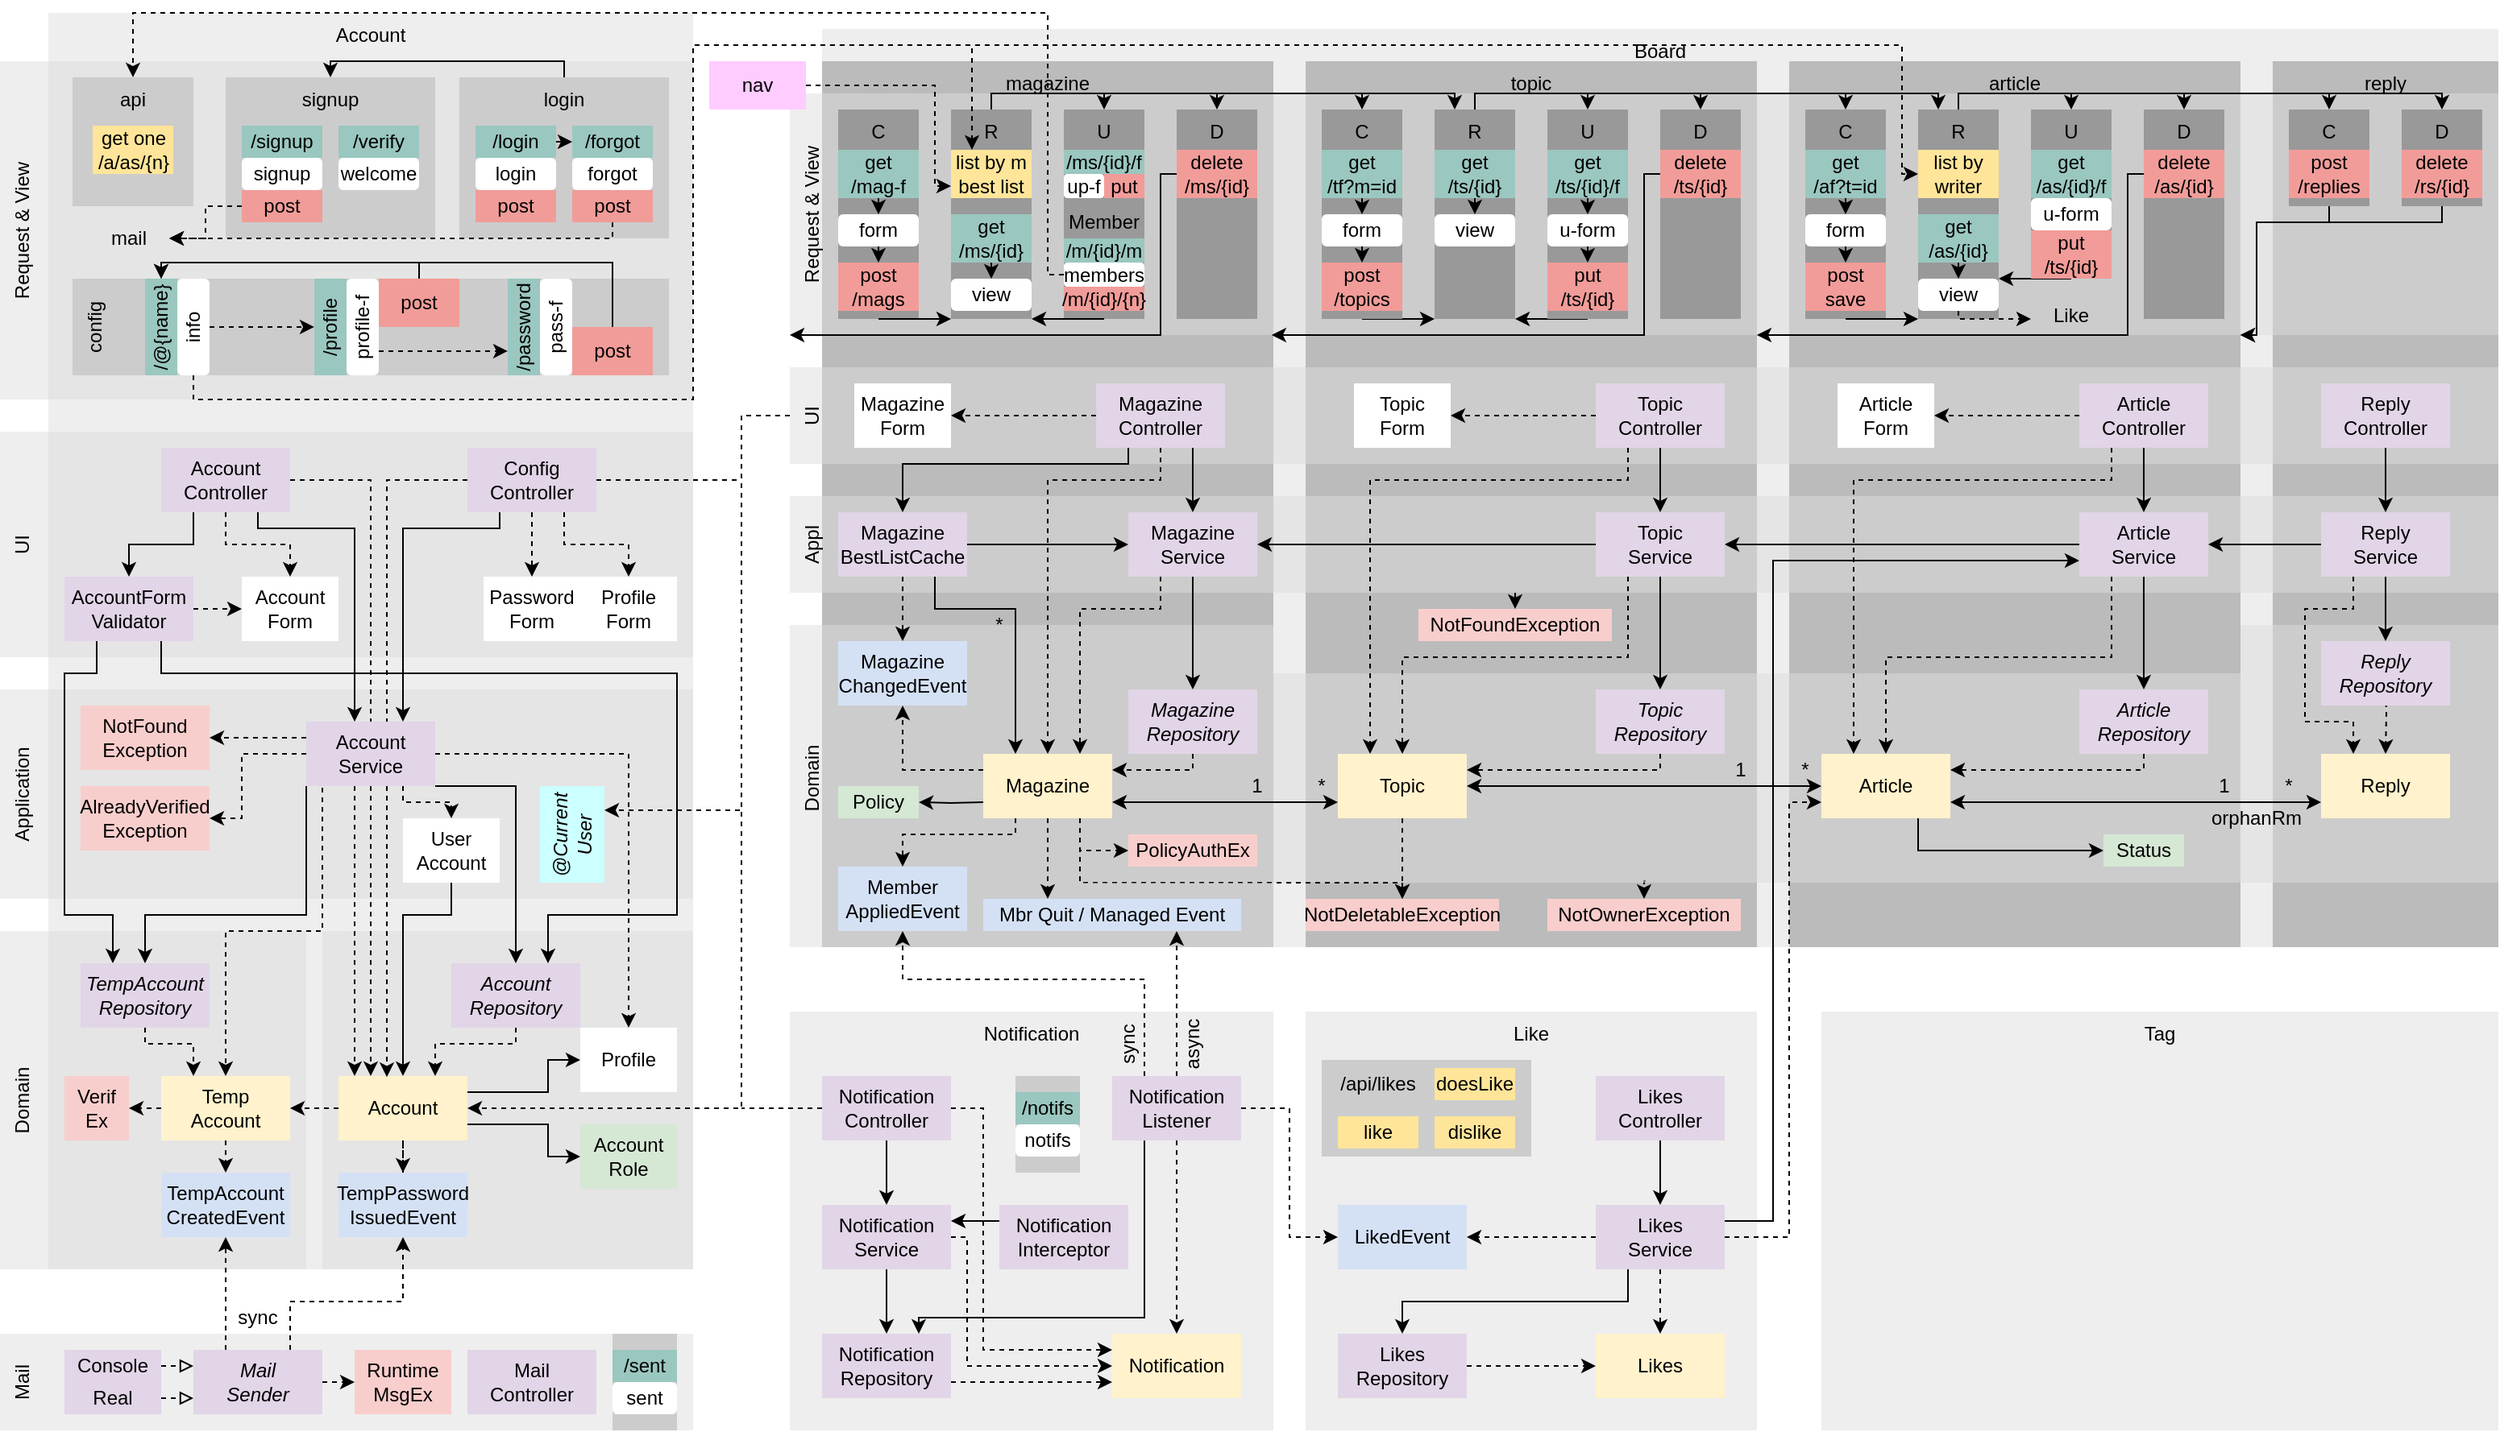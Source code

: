 <mxfile version="13.9.9" type="device"><diagram id="ZZNJzAvCKGJNHufnDKFV" name="Page-1"><mxGraphModel dx="1673" dy="971" grid="1" gridSize="10" guides="1" tooltips="1" connect="1" arrows="1" fold="1" page="1" pageScale="1" pageWidth="1600" pageHeight="900" math="0" shadow="0"><root><mxCell id="0"/><mxCell id="1" parent="0"/><mxCell id="hL_LEEWpsfUADyZ34GiE-13" value="Mail" style="rounded=0;whiteSpace=wrap;html=1;verticalAlign=top;fillColor=#EEEEEE;strokeColor=none;horizontal=0;" parent="1" vertex="1"><mxGeometry x="10" y="830" width="430" height="60" as="geometry"/></mxCell><mxCell id="HrMNi0HSmqvdqUKPOQqL-29" value="" style="rounded=0;whiteSpace=wrap;html=1;verticalAlign=top;strokeColor=none;align=left;fillColor=#CCCCCC;" parent="1" vertex="1"><mxGeometry x="390" y="830" width="40" height="60" as="geometry"/></mxCell><mxCell id="KNTWPP6JoDcFoQMHrnvp-1" value="Account" style="rounded=0;whiteSpace=wrap;html=1;verticalAlign=top;fillColor=#EEEEEE;strokeColor=none;" parent="1" vertex="1"><mxGeometry x="40" y="10" width="400" height="780" as="geometry"/></mxCell><mxCell id="_ESWkmxKK8QQW7jq1OfC-22" value="" style="rounded=0;whiteSpace=wrap;html=1;verticalAlign=top;fillColor=#DDDDDD;strokeColor=none;align=center;horizontal=0;opacity=50;" parent="1" vertex="1"><mxGeometry x="210" y="580" width="230" height="210" as="geometry"/></mxCell><mxCell id="bLUCcpAfqZSqvqKswfC0-128" value="Board" style="rounded=0;whiteSpace=wrap;html=1;verticalAlign=top;fillColor=#EEEEEE;strokeColor=none;" parent="1" vertex="1"><mxGeometry x="520" y="20" width="1040" height="570" as="geometry"/></mxCell><mxCell id="yfxoqdtjLR3zRWRFTTrR-1" value="reply" style="rounded=0;whiteSpace=wrap;html=1;verticalAlign=top;strokeColor=none;fillColor=#BBBBBB;" parent="1" vertex="1"><mxGeometry x="1420" y="40" width="140" height="550" as="geometry"/></mxCell><mxCell id="yfxoqdtjLR3zRWRFTTrR-16" value="" style="rounded=0;whiteSpace=wrap;html=1;verticalAlign=top;fillColor=#DDDDDD;strokeColor=none;align=center;horizontal=0;opacity=50;" parent="1" vertex="1"><mxGeometry x="1400" y="390" width="160" height="160" as="geometry"/></mxCell><mxCell id="yfxoqdtjLR3zRWRFTTrR-15" value="" style="rounded=0;whiteSpace=wrap;html=1;verticalAlign=top;fillColor=#DDDDDD;strokeColor=none;align=center;horizontal=0;opacity=50;" parent="1" vertex="1"><mxGeometry x="1400" y="310" width="160" height="60" as="geometry"/></mxCell><mxCell id="bLUCcpAfqZSqvqKswfC0-211" value="article" style="rounded=0;whiteSpace=wrap;html=1;verticalAlign=top;strokeColor=none;fillColor=#BBBBBB;" parent="1" vertex="1"><mxGeometry x="1120" y="40" width="280" height="550" as="geometry"/></mxCell><mxCell id="bLUCcpAfqZSqvqKswfC0-191" value="topic" style="rounded=0;whiteSpace=wrap;html=1;verticalAlign=top;strokeColor=none;fillColor=#BBBBBB;" parent="1" vertex="1"><mxGeometry x="820" y="40" width="280" height="550" as="geometry"/></mxCell><mxCell id="bLUCcpAfqZSqvqKswfC0-130" value="magazine" style="rounded=0;whiteSpace=wrap;html=1;verticalAlign=top;strokeColor=none;fillColor=#BBBBBB;" parent="1" vertex="1"><mxGeometry x="520" y="40" width="280" height="550" as="geometry"/></mxCell><mxCell id="bLUCcpAfqZSqvqKswfC0-258" value="Request &amp;amp; View" style="rounded=0;whiteSpace=wrap;html=1;verticalAlign=top;fillColor=#DDDDDD;strokeColor=none;horizontal=0;opacity=50;" parent="1" vertex="1"><mxGeometry x="500" y="60" width="1060" height="150" as="geometry"/></mxCell><mxCell id="AQzOiqpXm4KGau0K89aH-27" style="edgeStyle=orthogonalEdgeStyle;rounded=0;orthogonalLoop=1;jettySize=auto;html=1;exitX=0.59;exitY=0.992;exitDx=0;exitDy=0;entryX=0.5;entryY=0;entryDx=0;entryDy=0;dashed=1;startArrow=none;startFill=0;exitPerimeter=0;" parent="1" source="bLUCcpAfqZSqvqKswfC0-247" target="AQzOiqpXm4KGau0K89aH-26" edge="1"><mxGeometry relative="1" as="geometry"/></mxCell><mxCell id="bLUCcpAfqZSqvqKswfC0-247" value="Domain" style="rounded=0;whiteSpace=wrap;html=1;verticalAlign=top;fillColor=#DDDDDD;strokeColor=none;align=center;horizontal=0;opacity=50;" parent="1" vertex="1"><mxGeometry x="500" y="420" width="900" height="130" as="geometry"/></mxCell><mxCell id="AQzOiqpXm4KGau0K89aH-22" style="edgeStyle=orthogonalEdgeStyle;rounded=0;orthogonalLoop=1;jettySize=auto;html=1;entryX=0.5;entryY=0;entryDx=0;entryDy=0;dashed=1;startArrow=none;startFill=0;" parent="1" target="20TjsQdbmjlfF02OQ_E_-95" edge="1"><mxGeometry relative="1" as="geometry"><mxPoint x="950" y="370" as="sourcePoint"/></mxGeometry></mxCell><mxCell id="bLUCcpAfqZSqvqKswfC0-246" value="Appl" style="rounded=0;whiteSpace=wrap;html=1;verticalAlign=top;fillColor=#DDDDDD;strokeColor=none;align=center;horizontal=0;opacity=50;" parent="1" vertex="1"><mxGeometry x="500" y="310" width="900" height="60" as="geometry"/></mxCell><mxCell id="U_bLG1vNBM01nifAaHGT-9" style="edgeStyle=orthogonalEdgeStyle;rounded=0;orthogonalLoop=1;jettySize=auto;html=1;entryX=1;entryY=0.5;entryDx=0;entryDy=0;dashed=1;" edge="1" parent="1" target="KNTWPP6JoDcFoQMHrnvp-10"><mxGeometry relative="1" as="geometry"><mxPoint x="470" y="500" as="sourcePoint"/><Array as="points"><mxPoint x="470" y="690"/></Array></mxGeometry></mxCell><mxCell id="bLUCcpAfqZSqvqKswfC0-245" value="UI" style="rounded=0;whiteSpace=wrap;html=1;verticalAlign=top;fillColor=#DDDDDD;strokeColor=none;align=center;horizontal=0;opacity=50;" parent="1" vertex="1"><mxGeometry x="500" y="230" width="1060" height="60" as="geometry"/></mxCell><mxCell id="bLUCcpAfqZSqvqKswfC0-53" value="Request &amp;amp; View" style="rounded=0;whiteSpace=wrap;html=1;verticalAlign=top;fillColor=#DDDDDD;strokeColor=none;horizontal=0;opacity=50;" parent="1" vertex="1"><mxGeometry x="10" y="40" width="430" height="210" as="geometry"/></mxCell><mxCell id="bLUCcpAfqZSqvqKswfC0-156" value="C" style="rounded=0;whiteSpace=wrap;html=1;verticalAlign=top;strokeColor=none;fillColor=#999999;" parent="1" vertex="1"><mxGeometry x="530" y="70" width="50" height="130" as="geometry"/></mxCell><mxCell id="KNTWPP6JoDcFoQMHrnvp-2" value="UI" style="rounded=0;whiteSpace=wrap;html=1;verticalAlign=top;fillColor=#DDDDDD;strokeColor=none;align=center;horizontal=0;opacity=50;" parent="1" vertex="1"><mxGeometry x="10" y="270" width="430" height="140" as="geometry"/></mxCell><mxCell id="KNTWPP6JoDcFoQMHrnvp-3" value="Application" style="rounded=0;whiteSpace=wrap;html=1;verticalAlign=top;fillColor=#DDDDDD;strokeColor=none;align=center;horizontal=0;opacity=50;" parent="1" vertex="1"><mxGeometry x="10" y="430" width="430" height="130" as="geometry"/></mxCell><mxCell id="KNTWPP6JoDcFoQMHrnvp-4" value="Domain" style="rounded=0;whiteSpace=wrap;html=1;verticalAlign=top;fillColor=#DDDDDD;strokeColor=none;align=center;horizontal=0;opacity=50;" parent="1" vertex="1"><mxGeometry x="10" y="580" width="190" height="210" as="geometry"/></mxCell><mxCell id="KNTWPP6JoDcFoQMHrnvp-5" value="Account&lt;br&gt;Form" style="rounded=0;whiteSpace=wrap;html=1;strokeColor=none;" parent="1" vertex="1"><mxGeometry x="160" y="360" width="60" height="40" as="geometry"/></mxCell><mxCell id="KNTWPP6JoDcFoQMHrnvp-9" style="edgeStyle=orthogonalEdgeStyle;rounded=0;orthogonalLoop=1;jettySize=auto;html=1;exitX=1;exitY=0.5;exitDx=0;exitDy=0;entryX=0;entryY=0.5;entryDx=0;entryDy=0;dashed=1;" parent="1" source="KNTWPP6JoDcFoQMHrnvp-6" target="KNTWPP6JoDcFoQMHrnvp-5" edge="1"><mxGeometry relative="1" as="geometry"/></mxCell><mxCell id="bLUCcpAfqZSqvqKswfC0-262" style="edgeStyle=orthogonalEdgeStyle;rounded=0;orthogonalLoop=1;jettySize=auto;html=1;exitX=0.75;exitY=1;exitDx=0;exitDy=0;entryX=0.75;entryY=0;entryDx=0;entryDy=0;" parent="1" source="KNTWPP6JoDcFoQMHrnvp-6" target="KNTWPP6JoDcFoQMHrnvp-11" edge="1"><mxGeometry relative="1" as="geometry"><Array as="points"><mxPoint x="110" y="420"/><mxPoint x="430" y="420"/><mxPoint x="430" y="570"/><mxPoint x="350" y="570"/></Array></mxGeometry></mxCell><mxCell id="z7dngAo64Z4OyEQXvQ3P-35" style="edgeStyle=orthogonalEdgeStyle;rounded=0;orthogonalLoop=1;jettySize=auto;html=1;exitX=0.25;exitY=1;exitDx=0;exitDy=0;entryX=0.25;entryY=0;entryDx=0;entryDy=0;" parent="1" source="KNTWPP6JoDcFoQMHrnvp-6" target="KNTWPP6JoDcFoQMHrnvp-14" edge="1"><mxGeometry relative="1" as="geometry"><Array as="points"><mxPoint x="70" y="420"/><mxPoint x="50" y="420"/><mxPoint x="50" y="570"/><mxPoint x="80" y="570"/></Array></mxGeometry></mxCell><mxCell id="KNTWPP6JoDcFoQMHrnvp-6" value="AccountForm&lt;br&gt;Validator" style="rounded=0;whiteSpace=wrap;html=1;strokeColor=none;fillColor=#E1D5E7;" parent="1" vertex="1"><mxGeometry x="50" y="360" width="80" height="40" as="geometry"/></mxCell><mxCell id="z7dngAo64Z4OyEQXvQ3P-38" style="edgeStyle=orthogonalEdgeStyle;rounded=0;orthogonalLoop=1;jettySize=auto;html=1;exitX=0;exitY=0.5;exitDx=0;exitDy=0;entryX=1;entryY=0.5;entryDx=0;entryDy=0;dashed=1;" parent="1" source="KNTWPP6JoDcFoQMHrnvp-10" target="KNTWPP6JoDcFoQMHrnvp-13" edge="1"><mxGeometry relative="1" as="geometry"/></mxCell><mxCell id="_ESWkmxKK8QQW7jq1OfC-4" style="edgeStyle=orthogonalEdgeStyle;rounded=0;orthogonalLoop=1;jettySize=auto;html=1;exitX=0.5;exitY=1;exitDx=0;exitDy=0;dashed=1;" parent="1" source="KNTWPP6JoDcFoQMHrnvp-10" target="_ESWkmxKK8QQW7jq1OfC-1" edge="1"><mxGeometry relative="1" as="geometry"><Array as="points"/></mxGeometry></mxCell><mxCell id="_ESWkmxKK8QQW7jq1OfC-10" style="edgeStyle=orthogonalEdgeStyle;rounded=0;orthogonalLoop=1;jettySize=auto;html=1;exitX=1;exitY=0.75;exitDx=0;exitDy=0;entryX=0;entryY=0.5;entryDx=0;entryDy=0;" parent="1" source="KNTWPP6JoDcFoQMHrnvp-10" target="KNTWPP6JoDcFoQMHrnvp-17" edge="1"><mxGeometry relative="1" as="geometry"><Array as="points"><mxPoint x="350" y="700"/><mxPoint x="350" y="720"/></Array></mxGeometry></mxCell><mxCell id="_ESWkmxKK8QQW7jq1OfC-11" style="edgeStyle=orthogonalEdgeStyle;rounded=0;orthogonalLoop=1;jettySize=auto;html=1;exitX=1;exitY=0.25;exitDx=0;exitDy=0;entryX=0;entryY=0.5;entryDx=0;entryDy=0;" parent="1" source="KNTWPP6JoDcFoQMHrnvp-10" target="z7dngAo64Z4OyEQXvQ3P-34" edge="1"><mxGeometry relative="1" as="geometry"><Array as="points"><mxPoint x="350" y="680"/><mxPoint x="350" y="660"/></Array></mxGeometry></mxCell><mxCell id="KNTWPP6JoDcFoQMHrnvp-10" value="Account" style="rounded=0;whiteSpace=wrap;html=1;strokeColor=none;fillColor=#FFF2CC;" parent="1" vertex="1"><mxGeometry x="220" y="670" width="80" height="40" as="geometry"/></mxCell><mxCell id="bLUCcpAfqZSqvqKswfC0-263" style="edgeStyle=orthogonalEdgeStyle;rounded=0;orthogonalLoop=1;jettySize=auto;html=1;exitX=0.5;exitY=1;exitDx=0;exitDy=0;entryX=0.75;entryY=0;entryDx=0;entryDy=0;dashed=1;" parent="1" source="KNTWPP6JoDcFoQMHrnvp-11" target="KNTWPP6JoDcFoQMHrnvp-10" edge="1"><mxGeometry relative="1" as="geometry"><Array as="points"><mxPoint x="330" y="650"/><mxPoint x="280" y="650"/></Array></mxGeometry></mxCell><mxCell id="KNTWPP6JoDcFoQMHrnvp-11" value="&lt;span&gt;Account&lt;br&gt;Repository&lt;/span&gt;" style="rounded=0;whiteSpace=wrap;html=1;strokeColor=none;fillColor=#E1D5E7;fontStyle=2" parent="1" vertex="1"><mxGeometry x="290" y="600" width="80" height="40" as="geometry"/></mxCell><mxCell id="lTZVNb6ghfOMdKyIL2iO-2" style="edgeStyle=orthogonalEdgeStyle;rounded=0;orthogonalLoop=1;jettySize=auto;html=1;exitX=0;exitY=0.5;exitDx=0;exitDy=0;entryX=1;entryY=0.5;entryDx=0;entryDy=0;dashed=1;" parent="1" source="KNTWPP6JoDcFoQMHrnvp-13" target="lTZVNb6ghfOMdKyIL2iO-1" edge="1"><mxGeometry relative="1" as="geometry"><Array as="points"/></mxGeometry></mxCell><mxCell id="_ESWkmxKK8QQW7jq1OfC-3" style="edgeStyle=orthogonalEdgeStyle;rounded=0;orthogonalLoop=1;jettySize=auto;html=1;exitX=0.5;exitY=1;exitDx=0;exitDy=0;dashed=1;" parent="1" source="KNTWPP6JoDcFoQMHrnvp-13" edge="1"><mxGeometry relative="1" as="geometry"><Array as="points"><mxPoint x="150" y="720"/><mxPoint x="150" y="720"/></Array><mxPoint x="150" y="730" as="targetPoint"/></mxGeometry></mxCell><mxCell id="KNTWPP6JoDcFoQMHrnvp-13" value="Temp&lt;br&gt;Account" style="rounded=0;whiteSpace=wrap;html=1;strokeColor=none;fillColor=#FFF2CC;" parent="1" vertex="1"><mxGeometry x="110" y="670" width="80" height="40" as="geometry"/></mxCell><mxCell id="bLUCcpAfqZSqvqKswfC0-265" style="edgeStyle=orthogonalEdgeStyle;rounded=0;orthogonalLoop=1;jettySize=auto;html=1;exitX=0.5;exitY=1;exitDx=0;exitDy=0;entryX=0.25;entryY=0;entryDx=0;entryDy=0;dashed=1;" parent="1" source="KNTWPP6JoDcFoQMHrnvp-14" target="KNTWPP6JoDcFoQMHrnvp-13" edge="1"><mxGeometry relative="1" as="geometry"><Array as="points"><mxPoint x="100" y="650"/><mxPoint x="130" y="650"/></Array></mxGeometry></mxCell><mxCell id="KNTWPP6JoDcFoQMHrnvp-14" value="&lt;span&gt;TempAccount&lt;br&gt;Repository&lt;/span&gt;" style="rounded=0;whiteSpace=wrap;html=1;strokeColor=none;fillColor=#E1D5E7;fontStyle=2" parent="1" vertex="1"><mxGeometry x="60" y="600" width="80" height="40" as="geometry"/></mxCell><mxCell id="KNTWPP6JoDcFoQMHrnvp-17" value="Account&lt;br&gt;Role" style="rounded=0;whiteSpace=wrap;html=1;strokeColor=none;fillColor=#D5E8D4;" parent="1" vertex="1"><mxGeometry x="370" y="700" width="60" height="40" as="geometry"/></mxCell><mxCell id="bLUCcpAfqZSqvqKswfC0-272" style="edgeStyle=orthogonalEdgeStyle;rounded=0;orthogonalLoop=1;jettySize=auto;html=1;exitX=0.75;exitY=1;exitDx=0;exitDy=0;" parent="1" source="bLUCcpAfqZSqvqKswfC0-1" target="bLUCcpAfqZSqvqKswfC0-3" edge="1"><mxGeometry relative="1" as="geometry"><Array as="points"><mxPoint x="170" y="330"/><mxPoint x="230" y="330"/></Array></mxGeometry></mxCell><mxCell id="bLUCcpAfqZSqvqKswfC0-281" style="edgeStyle=orthogonalEdgeStyle;rounded=0;orthogonalLoop=1;jettySize=auto;html=1;exitX=0.25;exitY=1;exitDx=0;exitDy=0;entryX=0.5;entryY=0;entryDx=0;entryDy=0;" parent="1" source="bLUCcpAfqZSqvqKswfC0-1" target="KNTWPP6JoDcFoQMHrnvp-6" edge="1"><mxGeometry relative="1" as="geometry"><Array as="points"><mxPoint x="130" y="340"/><mxPoint x="90" y="340"/></Array></mxGeometry></mxCell><mxCell id="z7dngAo64Z4OyEQXvQ3P-33" style="edgeStyle=orthogonalEdgeStyle;rounded=0;orthogonalLoop=1;jettySize=auto;html=1;exitX=0.5;exitY=1;exitDx=0;exitDy=0;dashed=1;entryX=0.5;entryY=0;entryDx=0;entryDy=0;" parent="1" source="bLUCcpAfqZSqvqKswfC0-1" target="KNTWPP6JoDcFoQMHrnvp-5" edge="1"><mxGeometry relative="1" as="geometry"><Array as="points"><mxPoint x="150" y="340"/><mxPoint x="190" y="340"/></Array></mxGeometry></mxCell><mxCell id="0bbcUqKT-34gnQiuvE96-1" style="edgeStyle=orthogonalEdgeStyle;rounded=0;orthogonalLoop=1;jettySize=auto;html=1;exitX=1;exitY=0.5;exitDx=0;exitDy=0;entryX=0.25;entryY=0;entryDx=0;entryDy=0;dashed=1;" parent="1" source="bLUCcpAfqZSqvqKswfC0-1" target="KNTWPP6JoDcFoQMHrnvp-10" edge="1"><mxGeometry relative="1" as="geometry"/></mxCell><mxCell id="bLUCcpAfqZSqvqKswfC0-1" value="Account&lt;br&gt;Controller" style="rounded=0;whiteSpace=wrap;html=1;strokeColor=none;fillColor=#E1D5E7;" parent="1" vertex="1"><mxGeometry x="110" y="280" width="80" height="40" as="geometry"/></mxCell><mxCell id="bLUCcpAfqZSqvqKswfC0-266" style="edgeStyle=orthogonalEdgeStyle;rounded=0;orthogonalLoop=1;jettySize=auto;html=1;exitX=0;exitY=1;exitDx=0;exitDy=0;entryX=0.5;entryY=0;entryDx=0;entryDy=0;" parent="1" source="bLUCcpAfqZSqvqKswfC0-3" target="KNTWPP6JoDcFoQMHrnvp-14" edge="1"><mxGeometry relative="1" as="geometry"><Array as="points"><mxPoint x="200" y="570"/><mxPoint x="100" y="570"/></Array></mxGeometry></mxCell><mxCell id="bLUCcpAfqZSqvqKswfC0-280" style="edgeStyle=orthogonalEdgeStyle;rounded=0;orthogonalLoop=1;jettySize=auto;html=1;exitX=1;exitY=1;exitDx=0;exitDy=0;entryX=0.5;entryY=0;entryDx=0;entryDy=0;" parent="1" source="bLUCcpAfqZSqvqKswfC0-3" target="KNTWPP6JoDcFoQMHrnvp-11" edge="1"><mxGeometry relative="1" as="geometry"><Array as="points"><mxPoint x="330" y="490"/></Array></mxGeometry></mxCell><mxCell id="20TjsQdbmjlfF02OQ_E_-90" style="edgeStyle=orthogonalEdgeStyle;rounded=0;orthogonalLoop=1;jettySize=auto;html=1;exitX=0;exitY=0.25;exitDx=0;exitDy=0;entryX=1;entryY=0.5;entryDx=0;entryDy=0;dashed=1;endArrow=classic;endFill=1;endSize=6;" parent="1" source="bLUCcpAfqZSqvqKswfC0-3" target="20TjsQdbmjlfF02OQ_E_-87" edge="1"><mxGeometry relative="1" as="geometry"><Array as="points"/></mxGeometry></mxCell><mxCell id="20TjsQdbmjlfF02OQ_E_-91" style="edgeStyle=orthogonalEdgeStyle;rounded=0;orthogonalLoop=1;jettySize=auto;html=1;exitX=0;exitY=0.5;exitDx=0;exitDy=0;entryX=1;entryY=0.5;entryDx=0;entryDy=0;dashed=1;endArrow=classic;endFill=1;endSize=6;" parent="1" source="bLUCcpAfqZSqvqKswfC0-3" target="20TjsQdbmjlfF02OQ_E_-89" edge="1"><mxGeometry relative="1" as="geometry"><Array as="points"><mxPoint x="160" y="470"/><mxPoint x="160" y="510"/></Array></mxGeometry></mxCell><mxCell id="z7dngAo64Z4OyEQXvQ3P-29" style="edgeStyle=orthogonalEdgeStyle;rounded=0;orthogonalLoop=1;jettySize=auto;html=1;exitX=1;exitY=0.5;exitDx=0;exitDy=0;dashed=1;entryX=0.5;entryY=0;entryDx=0;entryDy=0;" parent="1" source="bLUCcpAfqZSqvqKswfC0-3" target="z7dngAo64Z4OyEQXvQ3P-34" edge="1"><mxGeometry relative="1" as="geometry"><mxPoint x="395" y="530" as="targetPoint"/><Array as="points"><mxPoint x="400" y="470"/></Array></mxGeometry></mxCell><mxCell id="z7dngAo64Z4OyEQXvQ3P-37" style="edgeStyle=orthogonalEdgeStyle;rounded=0;orthogonalLoop=1;jettySize=auto;html=1;entryX=0.5;entryY=0;entryDx=0;entryDy=0;dashed=1;" parent="1" target="KNTWPP6JoDcFoQMHrnvp-13" edge="1"><mxGeometry relative="1" as="geometry"><Array as="points"><mxPoint x="210" y="580"/><mxPoint x="150" y="580"/></Array><mxPoint x="210" y="491" as="sourcePoint"/></mxGeometry></mxCell><mxCell id="_ESWkmxKK8QQW7jq1OfC-7" style="edgeStyle=orthogonalEdgeStyle;rounded=0;orthogonalLoop=1;jettySize=auto;html=1;exitX=0.75;exitY=1;exitDx=0;exitDy=0;dashed=1;entryX=0.5;entryY=0;entryDx=0;entryDy=0;" parent="1" source="bLUCcpAfqZSqvqKswfC0-3" target="bLUCcpAfqZSqvqKswfC0-4" edge="1"><mxGeometry relative="1" as="geometry"><Array as="points"><mxPoint x="260" y="500"/><mxPoint x="290" y="500"/><mxPoint x="290" y="510"/></Array></mxGeometry></mxCell><mxCell id="_ESWkmxKK8QQW7jq1OfC-8" style="edgeStyle=orthogonalEdgeStyle;rounded=0;orthogonalLoop=1;jettySize=auto;html=1;exitX=0.5;exitY=1;exitDx=0;exitDy=0;entryX=0.5;entryY=0;entryDx=0;entryDy=0;" parent="1" source="bLUCcpAfqZSqvqKswfC0-4" target="KNTWPP6JoDcFoQMHrnvp-10" edge="1"><mxGeometry relative="1" as="geometry"><Array as="points"><mxPoint x="290" y="570"/><mxPoint x="260" y="570"/></Array></mxGeometry></mxCell><mxCell id="bLUCcpAfqZSqvqKswfC0-4" value="User&lt;br&gt;Account" style="rounded=0;whiteSpace=wrap;html=1;strokeColor=none;" parent="1" vertex="1"><mxGeometry x="260" y="510" width="60" height="40" as="geometry"/></mxCell><mxCell id="bLUCcpAfqZSqvqKswfC0-19" value="signup" style="rounded=0;whiteSpace=wrap;html=1;verticalAlign=top;fillColor=#CCCCCC;strokeColor=none;" parent="1" vertex="1"><mxGeometry x="150" y="50" width="130" height="100" as="geometry"/></mxCell><mxCell id="bLUCcpAfqZSqvqKswfC0-21" value="/signup" style="rounded=0;whiteSpace=wrap;html=1;fontStyle=0;strokeColor=none;fillColor=#9AC7BF;" parent="1" vertex="1"><mxGeometry x="160" y="80" width="50" height="20" as="geometry"/></mxCell><mxCell id="0bbcUqKT-34gnQiuvE96-5" style="edgeStyle=orthogonalEdgeStyle;rounded=0;orthogonalLoop=1;jettySize=auto;html=1;exitX=0;exitY=0.5;exitDx=0;exitDy=0;entryX=1;entryY=0.5;entryDx=0;entryDy=0;dashed=1;" parent="1" source="bLUCcpAfqZSqvqKswfC0-23" target="0bbcUqKT-34gnQiuvE96-4" edge="1"><mxGeometry relative="1" as="geometry"/></mxCell><mxCell id="bLUCcpAfqZSqvqKswfC0-23" value="post" style="rounded=0;whiteSpace=wrap;html=1;strokeColor=none;fillColor=#F19C99;" parent="1" vertex="1"><mxGeometry x="160" y="120" width="50" height="20" as="geometry"/></mxCell><mxCell id="bLUCcpAfqZSqvqKswfC0-25" value="/sent" style="rounded=0;whiteSpace=wrap;html=1;strokeColor=none;fillColor=#9AC7BF;horizontal=1;" parent="1" vertex="1"><mxGeometry x="390" y="840" width="40" height="20" as="geometry"/></mxCell><mxCell id="bLUCcpAfqZSqvqKswfC0-27" value="/verify" style="rounded=0;whiteSpace=wrap;html=1;strokeColor=none;fillColor=#9AC7BF;" parent="1" vertex="1"><mxGeometry x="220" y="80" width="50" height="20" as="geometry"/></mxCell><mxCell id="bLUCcpAfqZSqvqKswfC0-29" value="signup" style="rounded=1;whiteSpace=wrap;html=1;strokeColor=none;" parent="1" vertex="1"><mxGeometry x="160" y="100" width="50" height="20" as="geometry"/></mxCell><mxCell id="bLUCcpAfqZSqvqKswfC0-31" value="sent" style="rounded=1;whiteSpace=wrap;html=1;strokeColor=none;horizontal=1;" parent="1" vertex="1"><mxGeometry x="390" y="860" width="40" height="20" as="geometry"/></mxCell><mxCell id="bLUCcpAfqZSqvqKswfC0-32" value="welcome" style="rounded=1;whiteSpace=wrap;html=1;strokeColor=none;fontStyle=0" parent="1" vertex="1"><mxGeometry x="220" y="100" width="50" height="20" as="geometry"/></mxCell><mxCell id="yfxoqdtjLR3zRWRFTTrR-78" style="edgeStyle=orthogonalEdgeStyle;rounded=0;orthogonalLoop=1;jettySize=auto;html=1;exitX=0.5;exitY=0;exitDx=0;exitDy=0;entryX=0.5;entryY=0;entryDx=0;entryDy=0;endArrow=classic;endFill=1;" parent="1" source="bLUCcpAfqZSqvqKswfC0-35" target="bLUCcpAfqZSqvqKswfC0-19" edge="1"><mxGeometry relative="1" as="geometry"><Array as="points"><mxPoint x="360" y="40"/><mxPoint x="215" y="40"/></Array></mxGeometry></mxCell><mxCell id="bLUCcpAfqZSqvqKswfC0-35" value="login" style="rounded=0;whiteSpace=wrap;html=1;verticalAlign=top;fillColor=#CCCCCC;strokeColor=none;" parent="1" vertex="1"><mxGeometry x="295" y="50" width="130" height="100" as="geometry"/></mxCell><mxCell id="bLUCcpAfqZSqvqKswfC0-37" style="edgeStyle=orthogonalEdgeStyle;rounded=0;orthogonalLoop=1;jettySize=auto;html=1;exitX=1;exitY=0.5;exitDx=0;exitDy=0;entryX=0;entryY=0.5;entryDx=0;entryDy=0;dashed=1;" parent="1" source="bLUCcpAfqZSqvqKswfC0-38" target="bLUCcpAfqZSqvqKswfC0-42" edge="1"><mxGeometry relative="1" as="geometry"/></mxCell><mxCell id="bLUCcpAfqZSqvqKswfC0-38" value="/login" style="rounded=0;whiteSpace=wrap;html=1;fontStyle=0;strokeColor=none;fillColor=#9AC7BF;" parent="1" vertex="1"><mxGeometry x="305" y="80" width="50" height="20" as="geometry"/></mxCell><mxCell id="bLUCcpAfqZSqvqKswfC0-40" value="login" style="rounded=1;whiteSpace=wrap;html=1;strokeColor=none;" parent="1" vertex="1"><mxGeometry x="305" y="100" width="50" height="20" as="geometry"/></mxCell><mxCell id="bLUCcpAfqZSqvqKswfC0-42" value="/forgot" style="rounded=0;whiteSpace=wrap;html=1;strokeColor=none;fillColor=#9AC7BF;" parent="1" vertex="1"><mxGeometry x="365" y="80" width="50" height="20" as="geometry"/></mxCell><mxCell id="bLUCcpAfqZSqvqKswfC0-43" value="post" style="rounded=0;whiteSpace=wrap;html=1;strokeColor=none;fontStyle=0;fillColor=#F19C99;" parent="1" vertex="1"><mxGeometry x="305" y="120" width="50" height="20" as="geometry"/></mxCell><mxCell id="bLUCcpAfqZSqvqKswfC0-45" value="forgot" style="rounded=1;whiteSpace=wrap;html=1;strokeColor=none;" parent="1" vertex="1"><mxGeometry x="365" y="100" width="50" height="20" as="geometry"/></mxCell><mxCell id="0bbcUqKT-34gnQiuvE96-6" style="edgeStyle=orthogonalEdgeStyle;rounded=0;orthogonalLoop=1;jettySize=auto;html=1;exitX=0.5;exitY=1;exitDx=0;exitDy=0;entryX=1;entryY=0.5;entryDx=0;entryDy=0;dashed=1;" parent="1" source="bLUCcpAfqZSqvqKswfC0-47" target="0bbcUqKT-34gnQiuvE96-4" edge="1"><mxGeometry relative="1" as="geometry"><Array as="points"><mxPoint x="390" y="150"/><mxPoint x="117" y="150"/></Array></mxGeometry></mxCell><mxCell id="bLUCcpAfqZSqvqKswfC0-47" value="post" style="rounded=0;whiteSpace=wrap;html=1;strokeColor=none;fillColor=#F19C99;" parent="1" vertex="1"><mxGeometry x="365" y="120" width="50" height="20" as="geometry"/></mxCell><mxCell id="bLUCcpAfqZSqvqKswfC0-249" style="edgeStyle=orthogonalEdgeStyle;rounded=0;orthogonalLoop=1;jettySize=auto;html=1;exitX=0.75;exitY=1;exitDx=0;exitDy=0;entryX=0.5;entryY=0;entryDx=0;entryDy=0;" parent="1" source="bLUCcpAfqZSqvqKswfC0-129" target="bLUCcpAfqZSqvqKswfC0-235" edge="1"><mxGeometry relative="1" as="geometry"/></mxCell><mxCell id="yfxoqdtjLR3zRWRFTTrR-37" style="edgeStyle=orthogonalEdgeStyle;rounded=0;orthogonalLoop=1;jettySize=auto;html=1;exitX=0;exitY=0.5;exitDx=0;exitDy=0;entryX=1;entryY=0.5;entryDx=0;entryDy=0;dashed=1;" parent="1" source="bLUCcpAfqZSqvqKswfC0-129" target="bLUCcpAfqZSqvqKswfC0-234" edge="1"><mxGeometry relative="1" as="geometry"><Array as="points"><mxPoint x="680" y="260"/><mxPoint x="680" y="260"/></Array></mxGeometry></mxCell><mxCell id="hL_LEEWpsfUADyZ34GiE-4" style="edgeStyle=orthogonalEdgeStyle;rounded=0;orthogonalLoop=1;jettySize=auto;html=1;exitX=0.25;exitY=1;exitDx=0;exitDy=0;entryX=0.5;entryY=0;entryDx=0;entryDy=0;" parent="1" source="bLUCcpAfqZSqvqKswfC0-129" target="hL_LEEWpsfUADyZ34GiE-3" edge="1"><mxGeometry relative="1" as="geometry"><Array as="points"><mxPoint x="710" y="290"/><mxPoint x="570" y="290"/></Array></mxGeometry></mxCell><mxCell id="bLUCcpAfqZSqvqKswfC0-129" value="Magazine&lt;br&gt;Controller" style="rounded=0;whiteSpace=wrap;html=1;strokeColor=none;fillColor=#E1D5E7;" parent="1" vertex="1"><mxGeometry x="690" y="240" width="80" height="40" as="geometry"/></mxCell><mxCell id="bLUCcpAfqZSqvqKswfC0-151" style="edgeStyle=orthogonalEdgeStyle;rounded=0;orthogonalLoop=1;jettySize=auto;html=1;exitX=0.5;exitY=1;exitDx=0;exitDy=0;entryX=0.5;entryY=0;entryDx=0;entryDy=0;" parent="1" source="bLUCcpAfqZSqvqKswfC0-148" target="bLUCcpAfqZSqvqKswfC0-149" edge="1"><mxGeometry relative="1" as="geometry"/></mxCell><mxCell id="bLUCcpAfqZSqvqKswfC0-148" value="get&lt;br&gt;/mag-f" style="rounded=0;whiteSpace=wrap;html=1;fontStyle=0;strokeColor=none;fillColor=#9AC7BF;" parent="1" vertex="1"><mxGeometry x="530" y="95" width="50" height="30" as="geometry"/></mxCell><mxCell id="bLUCcpAfqZSqvqKswfC0-152" style="edgeStyle=orthogonalEdgeStyle;rounded=0;orthogonalLoop=1;jettySize=auto;html=1;exitX=0.5;exitY=1;exitDx=0;exitDy=0;entryX=0.5;entryY=0;entryDx=0;entryDy=0;" parent="1" source="bLUCcpAfqZSqvqKswfC0-149" target="bLUCcpAfqZSqvqKswfC0-150" edge="1"><mxGeometry relative="1" as="geometry"/></mxCell><mxCell id="bLUCcpAfqZSqvqKswfC0-149" value="form" style="rounded=1;whiteSpace=wrap;html=1;strokeColor=none;" parent="1" vertex="1"><mxGeometry x="530" y="135" width="50" height="20" as="geometry"/></mxCell><mxCell id="bLUCcpAfqZSqvqKswfC0-150" value="post&lt;br&gt;/mags" style="rounded=0;whiteSpace=wrap;html=1;fontStyle=0;strokeColor=none;fillColor=#F19C99;" parent="1" vertex="1"><mxGeometry x="530" y="165" width="50" height="30" as="geometry"/></mxCell><mxCell id="yfxoqdtjLR3zRWRFTTrR-47" style="edgeStyle=orthogonalEdgeStyle;rounded=0;orthogonalLoop=1;jettySize=auto;html=1;exitX=0.5;exitY=0;exitDx=0;exitDy=0;entryX=0.25;entryY=0;entryDx=0;entryDy=0;endArrow=classic;endFill=1;" parent="1" source="bLUCcpAfqZSqvqKswfC0-157" target="FFsXzW7YrHTrZ8Q8MM1k-60" edge="1"><mxGeometry relative="1" as="geometry"><Array as="points"><mxPoint x="625" y="60"/><mxPoint x="913" y="60"/></Array></mxGeometry></mxCell><mxCell id="yfxoqdtjLR3zRWRFTTrR-54" style="edgeStyle=orthogonalEdgeStyle;rounded=0;orthogonalLoop=1;jettySize=auto;html=1;exitX=0.5;exitY=0;exitDx=0;exitDy=0;entryX=0.5;entryY=0;entryDx=0;entryDy=0;endArrow=classic;endFill=1;" parent="1" source="bLUCcpAfqZSqvqKswfC0-157" target="bLUCcpAfqZSqvqKswfC0-178" edge="1"><mxGeometry relative="1" as="geometry"><Array as="points"><mxPoint x="625" y="60"/><mxPoint x="765" y="60"/></Array></mxGeometry></mxCell><mxCell id="yfxoqdtjLR3zRWRFTTrR-55" style="edgeStyle=orthogonalEdgeStyle;rounded=0;orthogonalLoop=1;jettySize=auto;html=1;exitX=0.5;exitY=0;exitDx=0;exitDy=0;entryX=0.5;entryY=0;entryDx=0;entryDy=0;endArrow=classic;endFill=1;" parent="1" source="bLUCcpAfqZSqvqKswfC0-157" target="bLUCcpAfqZSqvqKswfC0-186" edge="1"><mxGeometry relative="1" as="geometry"><Array as="points"><mxPoint x="625" y="60"/><mxPoint x="695" y="60"/></Array></mxGeometry></mxCell><mxCell id="yfxoqdtjLR3zRWRFTTrR-56" style="edgeStyle=orthogonalEdgeStyle;rounded=0;orthogonalLoop=1;jettySize=auto;html=1;exitX=0.5;exitY=0;exitDx=0;exitDy=0;entryX=0.5;entryY=0;entryDx=0;entryDy=0;endArrow=classic;endFill=1;" parent="1" source="bLUCcpAfqZSqvqKswfC0-157" target="FFsXzW7YrHTrZ8Q8MM1k-54" edge="1"><mxGeometry relative="1" as="geometry"><Array as="points"><mxPoint x="625" y="60"/><mxPoint x="855" y="60"/></Array></mxGeometry></mxCell><mxCell id="bLUCcpAfqZSqvqKswfC0-157" value="R" style="rounded=0;whiteSpace=wrap;html=1;verticalAlign=top;strokeColor=none;fillColor=#999999;" parent="1" vertex="1"><mxGeometry x="600" y="70" width="50" height="130" as="geometry"/></mxCell><mxCell id="bLUCcpAfqZSqvqKswfC0-164" style="edgeStyle=orthogonalEdgeStyle;rounded=0;orthogonalLoop=1;jettySize=auto;html=1;exitX=0.5;exitY=1;exitDx=0;exitDy=0;entryX=0.5;entryY=0;entryDx=0;entryDy=0;" parent="1" edge="1"><mxGeometry relative="1" as="geometry"><mxPoint x="690" y="165" as="sourcePoint"/></mxGeometry></mxCell><mxCell id="bLUCcpAfqZSqvqKswfC0-166" style="edgeStyle=orthogonalEdgeStyle;rounded=0;orthogonalLoop=1;jettySize=auto;html=1;exitX=0.5;exitY=1;exitDx=0;exitDy=0;entryX=0.5;entryY=0;entryDx=0;entryDy=0;" parent="1" edge="1"><mxGeometry relative="1" as="geometry"><mxPoint x="690" y="195" as="sourcePoint"/></mxGeometry></mxCell><mxCell id="bLUCcpAfqZSqvqKswfC0-177" style="edgeStyle=orthogonalEdgeStyle;rounded=0;orthogonalLoop=1;jettySize=auto;html=1;exitX=0.5;exitY=1;exitDx=0;exitDy=0;entryX=0.5;entryY=0;entryDx=0;entryDy=0;" parent="1" source="bLUCcpAfqZSqvqKswfC0-175" target="bLUCcpAfqZSqvqKswfC0-176" edge="1"><mxGeometry relative="1" as="geometry"/></mxCell><mxCell id="bLUCcpAfqZSqvqKswfC0-175" value="get&lt;br&gt;/ms/{id}" style="rounded=0;whiteSpace=wrap;html=1;fontStyle=0;strokeColor=none;fillColor=#9AC7BF;" parent="1" vertex="1"><mxGeometry x="600" y="135" width="50" height="30" as="geometry"/></mxCell><mxCell id="bLUCcpAfqZSqvqKswfC0-176" value="view" style="rounded=1;whiteSpace=wrap;html=1;strokeColor=none;" parent="1" vertex="1"><mxGeometry x="600" y="175" width="50" height="20" as="geometry"/></mxCell><mxCell id="bLUCcpAfqZSqvqKswfC0-178" value="D" style="rounded=0;whiteSpace=wrap;html=1;verticalAlign=top;strokeColor=none;fillColor=#999999;" parent="1" vertex="1"><mxGeometry x="740" y="70" width="50" height="130" as="geometry"/></mxCell><mxCell id="bLUCcpAfqZSqvqKswfC0-179" value="delete&lt;br&gt;&lt;span&gt;/ms/{id}&lt;/span&gt;" style="rounded=0;whiteSpace=wrap;html=1;fontStyle=0;strokeColor=none;fillColor=#F19C99;" parent="1" vertex="1"><mxGeometry x="740" y="95" width="50" height="30" as="geometry"/></mxCell><mxCell id="yfxoqdtjLR3zRWRFTTrR-72" style="edgeStyle=orthogonalEdgeStyle;rounded=0;orthogonalLoop=1;jettySize=auto;html=1;exitX=0;exitY=0.5;exitDx=0;exitDy=0;entryX=0;entryY=1;entryDx=0;entryDy=0;endArrow=classic;endFill=1;" parent="1" source="bLUCcpAfqZSqvqKswfC0-179" target="bLUCcpAfqZSqvqKswfC0-258" edge="1"><mxGeometry relative="1" as="geometry"><Array as="points"><mxPoint x="730" y="110"/><mxPoint x="730" y="210"/></Array></mxGeometry></mxCell><mxCell id="bLUCcpAfqZSqvqKswfC0-186" value="U" style="rounded=0;whiteSpace=wrap;html=1;verticalAlign=top;strokeColor=none;fillColor=#999999;" parent="1" vertex="1"><mxGeometry x="670" y="70" width="50" height="130" as="geometry"/></mxCell><mxCell id="bLUCcpAfqZSqvqKswfC0-231" value="config" style="rounded=0;whiteSpace=wrap;html=1;verticalAlign=top;fillColor=#CCCCCC;strokeColor=none;horizontal=0;" parent="1" vertex="1"><mxGeometry x="55" y="174.97" width="370" height="60" as="geometry"/></mxCell><mxCell id="bLUCcpAfqZSqvqKswfC0-234" value="Magazine&lt;br&gt;Form" style="rounded=0;whiteSpace=wrap;html=1;strokeColor=none;" parent="1" vertex="1"><mxGeometry x="540" y="240" width="60" height="40" as="geometry"/></mxCell><mxCell id="bLUCcpAfqZSqvqKswfC0-235" value="Magazine&lt;br&gt;Service" style="rounded=0;whiteSpace=wrap;html=1;strokeColor=none;fillColor=#E1D5E7;" parent="1" vertex="1"><mxGeometry x="710" y="320" width="80" height="40" as="geometry"/></mxCell><mxCell id="z7dngAo64Z4OyEQXvQ3P-21" style="edgeStyle=orthogonalEdgeStyle;rounded=0;orthogonalLoop=1;jettySize=auto;html=1;exitX=0.5;exitY=1;exitDx=0;exitDy=0;entryX=1;entryY=0.25;entryDx=0;entryDy=0;dashed=1;" parent="1" source="bLUCcpAfqZSqvqKswfC0-241" target="bLUCcpAfqZSqvqKswfC0-243" edge="1"><mxGeometry relative="1" as="geometry"><Array as="points"><mxPoint x="750" y="480"/></Array></mxGeometry></mxCell><mxCell id="bLUCcpAfqZSqvqKswfC0-241" value="&lt;span&gt;Magazine&lt;br&gt;&lt;/span&gt;Repository" style="rounded=0;whiteSpace=wrap;html=1;strokeColor=none;fontStyle=2;fillColor=#E1D5E7;" parent="1" vertex="1"><mxGeometry x="710" y="430" width="80" height="40" as="geometry"/></mxCell><mxCell id="AQzOiqpXm4KGau0K89aH-24" style="edgeStyle=orthogonalEdgeStyle;rounded=0;orthogonalLoop=1;jettySize=auto;html=1;entryX=1;entryY=0.5;entryDx=0;entryDy=0;startArrow=none;startFill=0;" parent="1" target="bLUCcpAfqZSqvqKswfC0-256" edge="1"><mxGeometry relative="1" as="geometry"><Array as="points"/><mxPoint x="620" y="500" as="sourcePoint"/></mxGeometry></mxCell><mxCell id="Im8Jr2JSrcImUQPuTbBB-10" style="edgeStyle=orthogonalEdgeStyle;rounded=0;orthogonalLoop=1;jettySize=auto;html=1;exitX=0.75;exitY=1;exitDx=0;exitDy=0;dashed=1;startArrow=none;startFill=0;entryX=0.5;entryY=0;entryDx=0;entryDy=0;" parent="1" source="bLUCcpAfqZSqvqKswfC0-243" target="-ZBe0nawxhkywN18oiZw-1" edge="1"><mxGeometry relative="1" as="geometry"><Array as="points"><mxPoint x="680" y="550"/><mxPoint x="880" y="550"/></Array></mxGeometry></mxCell><mxCell id="hL_LEEWpsfUADyZ34GiE-11" style="edgeStyle=orthogonalEdgeStyle;rounded=0;orthogonalLoop=1;jettySize=auto;html=1;exitX=0.75;exitY=1;exitDx=0;exitDy=0;entryX=0;entryY=0.5;entryDx=0;entryDy=0;dashed=1;" parent="1" source="bLUCcpAfqZSqvqKswfC0-243" target="AQzOiqpXm4KGau0K89aH-2" edge="1"><mxGeometry relative="1" as="geometry"><Array as="points"><mxPoint x="680" y="530"/></Array></mxGeometry></mxCell><mxCell id="bLUCcpAfqZSqvqKswfC0-243" value="Magazine" style="rounded=0;whiteSpace=wrap;html=1;strokeColor=none;fillColor=#FFF2CC;" parent="1" vertex="1"><mxGeometry x="620" y="470" width="80" height="40" as="geometry"/></mxCell><mxCell id="bLUCcpAfqZSqvqKswfC0-256" value="Policy" style="rounded=0;whiteSpace=wrap;html=1;strokeColor=none;fillColor=#D5E8D4;" parent="1" vertex="1"><mxGeometry x="530" y="490" width="50" height="20" as="geometry"/></mxCell><mxCell id="bLUCcpAfqZSqvqKswfC0-259" value="Tag" style="rounded=0;whiteSpace=wrap;html=1;verticalAlign=top;fillColor=#EEEEEE;strokeColor=none;horizontal=1;" parent="1" vertex="1"><mxGeometry x="1140" y="630" width="420" height="260" as="geometry"/></mxCell><mxCell id="z7dngAo64Z4OyEQXvQ3P-31" style="edgeStyle=orthogonalEdgeStyle;rounded=0;orthogonalLoop=1;jettySize=auto;html=1;exitX=0.25;exitY=1;exitDx=0;exitDy=0;entryX=0.75;entryY=0;entryDx=0;entryDy=0;" parent="1" source="bLUCcpAfqZSqvqKswfC0-283" target="bLUCcpAfqZSqvqKswfC0-3" edge="1"><mxGeometry relative="1" as="geometry"><Array as="points"><mxPoint x="320" y="330"/><mxPoint x="260" y="330"/></Array></mxGeometry></mxCell><mxCell id="z7dngAo64Z4OyEQXvQ3P-48" style="edgeStyle=orthogonalEdgeStyle;rounded=0;orthogonalLoop=1;jettySize=auto;html=1;exitX=0.5;exitY=1;exitDx=0;exitDy=0;dashed=1;entryX=0.5;entryY=0;entryDx=0;entryDy=0;" parent="1" source="bLUCcpAfqZSqvqKswfC0-283" target="z7dngAo64Z4OyEQXvQ3P-27" edge="1"><mxGeometry relative="1" as="geometry"><Array as="points"><mxPoint x="340" y="350"/><mxPoint x="340" y="350"/></Array></mxGeometry></mxCell><mxCell id="z7dngAo64Z4OyEQXvQ3P-49" style="edgeStyle=orthogonalEdgeStyle;rounded=0;orthogonalLoop=1;jettySize=auto;html=1;exitX=0.75;exitY=1;exitDx=0;exitDy=0;dashed=1;" parent="1" source="bLUCcpAfqZSqvqKswfC0-283" target="z7dngAo64Z4OyEQXvQ3P-47" edge="1"><mxGeometry relative="1" as="geometry"><Array as="points"><mxPoint x="360" y="340"/><mxPoint x="400" y="340"/></Array></mxGeometry></mxCell><mxCell id="G2ecYogTAAV4AqSUeK38-1" style="edgeStyle=orthogonalEdgeStyle;rounded=0;orthogonalLoop=1;jettySize=auto;html=1;exitX=0;exitY=0.5;exitDx=0;exitDy=0;entryX=0.375;entryY=0.016;entryDx=0;entryDy=0;entryPerimeter=0;dashed=1;" parent="1" source="bLUCcpAfqZSqvqKswfC0-283" target="KNTWPP6JoDcFoQMHrnvp-10" edge="1"><mxGeometry relative="1" as="geometry"/></mxCell><mxCell id="U_bLG1vNBM01nifAaHGT-12" style="edgeStyle=orthogonalEdgeStyle;rounded=0;orthogonalLoop=1;jettySize=auto;html=1;exitX=1;exitY=0.5;exitDx=0;exitDy=0;dashed=1;endArrow=none;endFill=0;" edge="1" parent="1" source="bLUCcpAfqZSqvqKswfC0-283"><mxGeometry relative="1" as="geometry"><mxPoint x="470" y="300" as="targetPoint"/></mxGeometry></mxCell><mxCell id="bLUCcpAfqZSqvqKswfC0-283" value="Config&lt;br&gt;Controller" style="rounded=0;whiteSpace=wrap;html=1;strokeColor=none;fillColor=#E1D5E7;" parent="1" vertex="1"><mxGeometry x="300" y="280" width="80" height="40" as="geometry"/></mxCell><mxCell id="bLUCcpAfqZSqvqKswfC0-275" style="edgeStyle=orthogonalEdgeStyle;rounded=0;orthogonalLoop=1;jettySize=auto;html=1;dashed=1;" parent="1" source="bLUCcpAfqZSqvqKswfC0-3" edge="1"><mxGeometry relative="1" as="geometry"><Array as="points"><mxPoint x="230" y="670"/></Array><mxPoint x="230" y="670" as="targetPoint"/></mxGeometry></mxCell><mxCell id="20TjsQdbmjlfF02OQ_E_-1" style="edgeStyle=orthogonalEdgeStyle;rounded=0;orthogonalLoop=1;jettySize=auto;html=1;exitX=0.5;exitY=1;exitDx=0;exitDy=0;entryX=0.5;entryY=0;entryDx=0;entryDy=0;" parent="1" source="20TjsQdbmjlfF02OQ_E_-4" target="20TjsQdbmjlfF02OQ_E_-9" edge="1"><mxGeometry relative="1" as="geometry"/></mxCell><mxCell id="20TjsQdbmjlfF02OQ_E_-27" style="edgeStyle=orthogonalEdgeStyle;rounded=0;orthogonalLoop=1;jettySize=auto;html=1;exitX=0;exitY=0.5;exitDx=0;exitDy=0;entryX=1;entryY=0.5;entryDx=0;entryDy=0;dashed=1;" parent="1" source="20TjsQdbmjlfF02OQ_E_-4" target="20TjsQdbmjlfF02OQ_E_-5" edge="1"><mxGeometry relative="1" as="geometry"/></mxCell><mxCell id="hL_LEEWpsfUADyZ34GiE-1" style="edgeStyle=orthogonalEdgeStyle;rounded=0;orthogonalLoop=1;jettySize=auto;html=1;exitX=0.25;exitY=1;exitDx=0;exitDy=0;entryX=0.25;entryY=0;entryDx=0;entryDy=0;dashed=1;" parent="1" source="20TjsQdbmjlfF02OQ_E_-4" target="20TjsQdbmjlfF02OQ_E_-14" edge="1"><mxGeometry relative="1" as="geometry"><Array as="points"><mxPoint x="1020" y="300"/><mxPoint x="860" y="300"/></Array></mxGeometry></mxCell><mxCell id="20TjsQdbmjlfF02OQ_E_-4" value="Topic&lt;br&gt;Controller" style="rounded=0;whiteSpace=wrap;html=1;strokeColor=none;fillColor=#E1D5E7;" parent="1" vertex="1"><mxGeometry x="1000" y="240" width="80" height="40" as="geometry"/></mxCell><mxCell id="20TjsQdbmjlfF02OQ_E_-5" value="Topic&lt;br&gt;Form" style="rounded=0;whiteSpace=wrap;html=1;strokeColor=none;" parent="1" vertex="1"><mxGeometry x="850" y="240" width="60" height="40" as="geometry"/></mxCell><mxCell id="20TjsQdbmjlfF02OQ_E_-6" style="edgeStyle=orthogonalEdgeStyle;rounded=0;orthogonalLoop=1;jettySize=auto;html=1;exitX=0.5;exitY=1;exitDx=0;exitDy=0;entryX=0.5;entryY=0;entryDx=0;entryDy=0;" parent="1" source="20TjsQdbmjlfF02OQ_E_-9" target="20TjsQdbmjlfF02OQ_E_-12" edge="1"><mxGeometry relative="1" as="geometry"/></mxCell><mxCell id="z7dngAo64Z4OyEQXvQ3P-10" style="edgeStyle=orthogonalEdgeStyle;rounded=0;orthogonalLoop=1;jettySize=auto;html=1;exitX=0;exitY=0.5;exitDx=0;exitDy=0;" parent="1" source="20TjsQdbmjlfF02OQ_E_-9" target="bLUCcpAfqZSqvqKswfC0-235" edge="1"><mxGeometry relative="1" as="geometry"/></mxCell><mxCell id="z7dngAo64Z4OyEQXvQ3P-17" style="edgeStyle=orthogonalEdgeStyle;rounded=0;orthogonalLoop=1;jettySize=auto;html=1;exitX=0.25;exitY=1;exitDx=0;exitDy=0;dashed=1;" parent="1" source="20TjsQdbmjlfF02OQ_E_-9" target="20TjsQdbmjlfF02OQ_E_-14" edge="1"><mxGeometry relative="1" as="geometry"><Array as="points"><mxPoint x="1020" y="410"/><mxPoint x="880" y="410"/></Array></mxGeometry></mxCell><mxCell id="20TjsQdbmjlfF02OQ_E_-9" value="Topic&lt;br&gt;Service" style="rounded=0;whiteSpace=wrap;html=1;strokeColor=none;fillColor=#E1D5E7;" parent="1" vertex="1"><mxGeometry x="1000" y="320" width="80" height="40" as="geometry"/></mxCell><mxCell id="z7dngAo64Z4OyEQXvQ3P-22" style="edgeStyle=orthogonalEdgeStyle;rounded=0;orthogonalLoop=1;jettySize=auto;html=1;exitX=0.5;exitY=1;exitDx=0;exitDy=0;entryX=1;entryY=0.25;entryDx=0;entryDy=0;dashed=1;" parent="1" source="20TjsQdbmjlfF02OQ_E_-12" target="20TjsQdbmjlfF02OQ_E_-14" edge="1"><mxGeometry relative="1" as="geometry"><Array as="points"><mxPoint x="1040" y="480"/></Array></mxGeometry></mxCell><mxCell id="20TjsQdbmjlfF02OQ_E_-12" value="&lt;span&gt;Topic&lt;br&gt;&lt;/span&gt;Repository" style="rounded=0;whiteSpace=wrap;html=1;strokeColor=none;fontStyle=2;fillColor=#E1D5E7;" parent="1" vertex="1"><mxGeometry x="1000" y="430" width="80" height="40" as="geometry"/></mxCell><mxCell id="z7dngAo64Z4OyEQXvQ3P-13" style="edgeStyle=orthogonalEdgeStyle;rounded=0;orthogonalLoop=1;jettySize=auto;html=1;exitX=0;exitY=0.75;exitDx=0;exitDy=0;entryX=1;entryY=0.75;entryDx=0;entryDy=0;startArrow=classic;startFill=1;" parent="1" source="20TjsQdbmjlfF02OQ_E_-14" target="bLUCcpAfqZSqvqKswfC0-243" edge="1"><mxGeometry relative="1" as="geometry"/></mxCell><mxCell id="Im8Jr2JSrcImUQPuTbBB-11" style="edgeStyle=orthogonalEdgeStyle;rounded=0;orthogonalLoop=1;jettySize=auto;html=1;exitX=0.5;exitY=1;exitDx=0;exitDy=0;dashed=1;startArrow=none;startFill=0;entryX=0.5;entryY=0;entryDx=0;entryDy=0;" parent="1" source="20TjsQdbmjlfF02OQ_E_-14" target="-ZBe0nawxhkywN18oiZw-1" edge="1"><mxGeometry relative="1" as="geometry"><mxPoint x="765" y="560" as="targetPoint"/><Array as="points"><mxPoint x="880" y="560"/></Array></mxGeometry></mxCell><mxCell id="20TjsQdbmjlfF02OQ_E_-14" value="Topic" style="rounded=0;whiteSpace=wrap;html=1;strokeColor=none;fillColor=#FFF2CC;" parent="1" vertex="1"><mxGeometry x="840" y="470" width="80" height="40" as="geometry"/></mxCell><mxCell id="20TjsQdbmjlfF02OQ_E_-41" value="" style="endArrow=block;html=1;endFill=0;edgeStyle=orthogonalEdgeStyle;endSize=6;rounded=0;entryX=0;entryY=0.25;entryDx=0;entryDy=0;dashed=1;exitX=1;exitY=0.5;exitDx=0;exitDy=0;" parent="1" source="_ESWkmxKK8QQW7jq1OfC-17" target="_ESWkmxKK8QQW7jq1OfC-15" edge="1"><mxGeometry width="50" height="50" relative="1" as="geometry"><mxPoint x="1120" y="850" as="sourcePoint"/><mxPoint x="600" y="820" as="targetPoint"/><Array as="points"/></mxGeometry></mxCell><mxCell id="20TjsQdbmjlfF02OQ_E_-50" value="/profile" style="rounded=0;whiteSpace=wrap;html=1;fontStyle=0;strokeColor=none;fillColor=#9AC7BF;horizontal=0;" parent="1" vertex="1"><mxGeometry x="205" y="174.97" width="20" height="60" as="geometry"/></mxCell><mxCell id="20TjsQdbmjlfF02OQ_E_-51" value="/@{name}" style="rounded=0;whiteSpace=wrap;html=1;fontStyle=0;strokeColor=none;fillColor=#9AC7BF;horizontal=0;" parent="1" vertex="1"><mxGeometry x="100" y="174.97" width="20" height="60" as="geometry"/></mxCell><mxCell id="20TjsQdbmjlfF02OQ_E_-78" style="edgeStyle=orthogonalEdgeStyle;rounded=0;orthogonalLoop=1;jettySize=auto;html=1;exitX=1;exitY=0.75;exitDx=0;exitDy=0;entryX=0;entryY=0.75;entryDx=0;entryDy=0;endArrow=classic;endFill=1;endSize=6;dashed=1;" parent="1" source="20TjsQdbmjlfF02OQ_E_-66" target="bthYWLMVVfORCQpiFIy_-2" edge="1"><mxGeometry relative="1" as="geometry"/></mxCell><mxCell id="20TjsQdbmjlfF02OQ_E_-66" value="profile-f" style="rounded=1;whiteSpace=wrap;html=1;strokeColor=none;horizontal=0;" parent="1" vertex="1"><mxGeometry x="225" y="174.97" width="20" height="60" as="geometry"/></mxCell><mxCell id="20TjsQdbmjlfF02OQ_E_-79" style="edgeStyle=orthogonalEdgeStyle;rounded=0;orthogonalLoop=1;jettySize=auto;html=1;exitX=0.5;exitY=0;exitDx=0;exitDy=0;entryX=0.5;entryY=0;entryDx=0;entryDy=0;endArrow=classic;endFill=1;endSize=6;" parent="1" source="20TjsQdbmjlfF02OQ_E_-73" target="20TjsQdbmjlfF02OQ_E_-51" edge="1"><mxGeometry relative="1" as="geometry"><Array as="points"><mxPoint x="330" y="164.97"/><mxPoint x="100" y="164.97"/></Array></mxGeometry></mxCell><mxCell id="20TjsQdbmjlfF02OQ_E_-73" value="post" style="rounded=0;whiteSpace=wrap;html=1;strokeColor=none;fontStyle=0;fillColor=#F19C99;" parent="1" vertex="1"><mxGeometry x="245" y="174.97" width="50" height="30" as="geometry"/></mxCell><mxCell id="20TjsQdbmjlfF02OQ_E_-81" style="edgeStyle=orthogonalEdgeStyle;rounded=0;orthogonalLoop=1;jettySize=auto;html=1;exitX=0.5;exitY=0;exitDx=0;exitDy=0;entryX=0.5;entryY=0;entryDx=0;entryDy=0;endArrow=classic;endFill=1;endSize=6;" parent="1" source="20TjsQdbmjlfF02OQ_E_-77" target="20TjsQdbmjlfF02OQ_E_-51" edge="1"><mxGeometry relative="1" as="geometry"><Array as="points"><mxPoint x="390" y="164.97"/><mxPoint x="110" y="164.97"/></Array></mxGeometry></mxCell><mxCell id="20TjsQdbmjlfF02OQ_E_-77" value="post" style="rounded=0;whiteSpace=wrap;html=1;strokeColor=none;fillColor=#F19C99;" parent="1" vertex="1"><mxGeometry x="365" y="204.97" width="50" height="30" as="geometry"/></mxCell><mxCell id="20TjsQdbmjlfF02OQ_E_-83" style="edgeStyle=orthogonalEdgeStyle;rounded=0;orthogonalLoop=1;jettySize=auto;html=1;exitX=1;exitY=0.5;exitDx=0;exitDy=0;entryX=0;entryY=0.5;entryDx=0;entryDy=0;endArrow=classic;endFill=1;endSize=6;dashed=1;" parent="1" source="20TjsQdbmjlfF02OQ_E_-82" target="20TjsQdbmjlfF02OQ_E_-50" edge="1"><mxGeometry relative="1" as="geometry"><Array as="points"><mxPoint x="165" y="204.97"/><mxPoint x="165" y="204.97"/></Array></mxGeometry></mxCell><mxCell id="v5AAYciCOmjTe1ALpfqQ-3" style="edgeStyle=orthogonalEdgeStyle;rounded=0;orthogonalLoop=1;jettySize=auto;html=1;exitX=0.5;exitY=1;exitDx=0;exitDy=0;dashed=1;" parent="1" source="20TjsQdbmjlfF02OQ_E_-82" target="v5AAYciCOmjTe1ALpfqQ-4" edge="1"><mxGeometry relative="1" as="geometry"><Array as="points"><mxPoint x="130" y="250"/><mxPoint x="440" y="250"/><mxPoint x="440" y="30"/><mxPoint x="613" y="30"/></Array></mxGeometry></mxCell><mxCell id="v5AAYciCOmjTe1ALpfqQ-7" style="edgeStyle=orthogonalEdgeStyle;rounded=0;orthogonalLoop=1;jettySize=auto;html=1;exitX=0.5;exitY=1;exitDx=0;exitDy=0;dashed=1;" parent="1" source="20TjsQdbmjlfF02OQ_E_-82" target="v5AAYciCOmjTe1ALpfqQ-6" edge="1"><mxGeometry relative="1" as="geometry"><Array as="points"><mxPoint x="130" y="250"/><mxPoint x="440" y="250"/><mxPoint x="440" y="30"/><mxPoint x="1190" y="30"/><mxPoint x="1190" y="110"/></Array></mxGeometry></mxCell><mxCell id="20TjsQdbmjlfF02OQ_E_-82" value="info" style="rounded=1;whiteSpace=wrap;html=1;strokeColor=none;horizontal=0;" parent="1" vertex="1"><mxGeometry x="120" y="174.97" width="20" height="60" as="geometry"/></mxCell><mxCell id="20TjsQdbmjlfF02OQ_E_-87" value="NotFound&lt;br&gt;Exception" style="rounded=0;whiteSpace=wrap;html=1;strokeColor=none;fillColor=#F8CECC;" parent="1" vertex="1"><mxGeometry x="60" y="440" width="80" height="40" as="geometry"/></mxCell><mxCell id="20TjsQdbmjlfF02OQ_E_-89" value="AlreadyVerified&lt;br&gt;Exception" style="rounded=0;whiteSpace=wrap;html=1;strokeColor=none;fillColor=#F8CECC;" parent="1" vertex="1"><mxGeometry x="60" y="490" width="80" height="40" as="geometry"/></mxCell><mxCell id="20TjsQdbmjlfF02OQ_E_-95" value="NotFoundException" style="rounded=0;whiteSpace=wrap;html=1;strokeColor=none;fillColor=#F8CECC;" parent="1" vertex="1"><mxGeometry x="890" y="380" width="120" height="20" as="geometry"/></mxCell><mxCell id="lTZVNb6ghfOMdKyIL2iO-1" value="Verif&lt;br&gt;Ex" style="rounded=0;whiteSpace=wrap;html=1;strokeColor=none;fillColor=#F8CECC;" parent="1" vertex="1"><mxGeometry x="50" y="670" width="40" height="40" as="geometry"/></mxCell><mxCell id="lTZVNb6ghfOMdKyIL2iO-5" style="edgeStyle=orthogonalEdgeStyle;rounded=0;orthogonalLoop=1;jettySize=auto;html=1;exitX=0.5;exitY=1;exitDx=0;exitDy=0;entryX=0.5;entryY=0;entryDx=0;entryDy=0;" parent="1" source="lTZVNb6ghfOMdKyIL2iO-8" target="lTZVNb6ghfOMdKyIL2iO-14" edge="1"><mxGeometry relative="1" as="geometry"/></mxCell><mxCell id="Im8Jr2JSrcImUQPuTbBB-4" style="edgeStyle=orthogonalEdgeStyle;rounded=0;orthogonalLoop=1;jettySize=auto;html=1;exitX=0;exitY=0.5;exitDx=0;exitDy=0;entryX=1;entryY=0.5;entryDx=0;entryDy=0;startArrow=none;startFill=0;dashed=1;" parent="1" source="lTZVNb6ghfOMdKyIL2iO-8" target="lTZVNb6ghfOMdKyIL2iO-9" edge="1"><mxGeometry relative="1" as="geometry"><Array as="points"><mxPoint x="1210" y="260"/><mxPoint x="1210" y="260"/></Array></mxGeometry></mxCell><mxCell id="hL_LEEWpsfUADyZ34GiE-2" style="edgeStyle=orthogonalEdgeStyle;rounded=0;orthogonalLoop=1;jettySize=auto;html=1;exitX=0.25;exitY=1;exitDx=0;exitDy=0;entryX=0.25;entryY=0;entryDx=0;entryDy=0;dashed=1;" parent="1" source="lTZVNb6ghfOMdKyIL2iO-8" target="lTZVNb6ghfOMdKyIL2iO-19" edge="1"><mxGeometry relative="1" as="geometry"><Array as="points"><mxPoint x="1320" y="300"/><mxPoint x="1160" y="300"/></Array></mxGeometry></mxCell><mxCell id="lTZVNb6ghfOMdKyIL2iO-8" value="Article&lt;br&gt;Controller" style="rounded=0;whiteSpace=wrap;html=1;strokeColor=none;fillColor=#E1D5E7;" parent="1" vertex="1"><mxGeometry x="1300" y="240" width="80" height="40" as="geometry"/></mxCell><mxCell id="lTZVNb6ghfOMdKyIL2iO-9" value="Article&lt;br&gt;Form" style="rounded=0;whiteSpace=wrap;html=1;strokeColor=none;" parent="1" vertex="1"><mxGeometry x="1150" y="240" width="60" height="40" as="geometry"/></mxCell><mxCell id="lTZVNb6ghfOMdKyIL2iO-10" style="edgeStyle=orthogonalEdgeStyle;rounded=0;orthogonalLoop=1;jettySize=auto;html=1;exitX=0.5;exitY=1;exitDx=0;exitDy=0;entryX=0.5;entryY=0;entryDx=0;entryDy=0;" parent="1" source="lTZVNb6ghfOMdKyIL2iO-14" target="lTZVNb6ghfOMdKyIL2iO-17" edge="1"><mxGeometry relative="1" as="geometry"/></mxCell><mxCell id="z7dngAo64Z4OyEQXvQ3P-11" style="edgeStyle=orthogonalEdgeStyle;rounded=0;orthogonalLoop=1;jettySize=auto;html=1;exitX=0;exitY=0.5;exitDx=0;exitDy=0;entryX=1;entryY=0.5;entryDx=0;entryDy=0;" parent="1" source="lTZVNb6ghfOMdKyIL2iO-14" target="20TjsQdbmjlfF02OQ_E_-9" edge="1"><mxGeometry relative="1" as="geometry"/></mxCell><mxCell id="z7dngAo64Z4OyEQXvQ3P-18" style="edgeStyle=orthogonalEdgeStyle;rounded=0;orthogonalLoop=1;jettySize=auto;html=1;exitX=0.25;exitY=1;exitDx=0;exitDy=0;entryX=0.5;entryY=0;entryDx=0;entryDy=0;dashed=1;" parent="1" source="lTZVNb6ghfOMdKyIL2iO-14" target="lTZVNb6ghfOMdKyIL2iO-19" edge="1"><mxGeometry relative="1" as="geometry"><Array as="points"><mxPoint x="1320" y="410"/><mxPoint x="1180" y="410"/></Array></mxGeometry></mxCell><mxCell id="lTZVNb6ghfOMdKyIL2iO-14" value="Article&lt;br&gt;Service" style="rounded=0;whiteSpace=wrap;html=1;strokeColor=none;fillColor=#E1D5E7;" parent="1" vertex="1"><mxGeometry x="1300" y="320" width="80" height="40" as="geometry"/></mxCell><mxCell id="z7dngAo64Z4OyEQXvQ3P-23" style="edgeStyle=orthogonalEdgeStyle;rounded=0;orthogonalLoop=1;jettySize=auto;html=1;exitX=0.5;exitY=1;exitDx=0;exitDy=0;entryX=1;entryY=0.25;entryDx=0;entryDy=0;dashed=1;" parent="1" source="lTZVNb6ghfOMdKyIL2iO-17" target="lTZVNb6ghfOMdKyIL2iO-19" edge="1"><mxGeometry relative="1" as="geometry"><Array as="points"><mxPoint x="1340" y="480"/></Array></mxGeometry></mxCell><mxCell id="lTZVNb6ghfOMdKyIL2iO-17" value="&lt;span&gt;Article&lt;br&gt;&lt;/span&gt;Repository" style="rounded=0;whiteSpace=wrap;html=1;strokeColor=none;fontStyle=2;fillColor=#E1D5E7;" parent="1" vertex="1"><mxGeometry x="1300" y="430" width="80" height="40" as="geometry"/></mxCell><mxCell id="z7dngAo64Z4OyEQXvQ3P-15" style="edgeStyle=orthogonalEdgeStyle;rounded=0;orthogonalLoop=1;jettySize=auto;html=1;exitX=0;exitY=0.5;exitDx=0;exitDy=0;entryX=1;entryY=0.5;entryDx=0;entryDy=0;startArrow=classic;startFill=1;" parent="1" source="lTZVNb6ghfOMdKyIL2iO-19" target="20TjsQdbmjlfF02OQ_E_-14" edge="1"><mxGeometry relative="1" as="geometry"/></mxCell><mxCell id="v5AAYciCOmjTe1ALpfqQ-2" style="edgeStyle=orthogonalEdgeStyle;rounded=0;orthogonalLoop=1;jettySize=auto;html=1;exitX=0.75;exitY=1;exitDx=0;exitDy=0;entryX=0;entryY=0.5;entryDx=0;entryDy=0;" parent="1" source="lTZVNb6ghfOMdKyIL2iO-19" target="v5AAYciCOmjTe1ALpfqQ-1" edge="1"><mxGeometry relative="1" as="geometry"/></mxCell><mxCell id="lTZVNb6ghfOMdKyIL2iO-19" value="Article" style="rounded=0;whiteSpace=wrap;html=1;strokeColor=none;fillColor=#FFF2CC;" parent="1" vertex="1"><mxGeometry x="1140" y="470" width="80" height="40" as="geometry"/></mxCell><mxCell id="z7dngAo64Z4OyEQXvQ3P-27" value="Password&lt;br&gt;Form" style="rounded=0;whiteSpace=wrap;html=1;strokeColor=none;" parent="1" vertex="1"><mxGeometry x="310" y="360" width="60" height="40" as="geometry"/></mxCell><mxCell id="z7dngAo64Z4OyEQXvQ3P-34" value="Profile" style="rounded=0;whiteSpace=wrap;html=1;strokeColor=none;" parent="1" vertex="1"><mxGeometry x="370" y="640" width="60" height="40" as="geometry"/></mxCell><mxCell id="z7dngAo64Z4OyEQXvQ3P-47" value="Profile&lt;br&gt;Form" style="rounded=0;whiteSpace=wrap;html=1;strokeColor=none;" parent="1" vertex="1"><mxGeometry x="370" y="360" width="60" height="40" as="geometry"/></mxCell><mxCell id="FFsXzW7YrHTrZ8Q8MM1k-7" value="*" style="rounded=1;whiteSpace=wrap;html=1;strokeColor=none;fillColor=none;" parent="1" vertex="1"><mxGeometry x="1120" y="470" width="20" height="20" as="geometry"/></mxCell><mxCell id="FFsXzW7YrHTrZ8Q8MM1k-8" value="*" style="rounded=1;whiteSpace=wrap;html=1;strokeColor=none;fillColor=none;" parent="1" vertex="1"><mxGeometry x="820" y="480" width="20" height="20" as="geometry"/></mxCell><mxCell id="yfxoqdtjLR3zRWRFTTrR-68" style="edgeStyle=orthogonalEdgeStyle;rounded=0;orthogonalLoop=1;jettySize=auto;html=1;exitX=0.5;exitY=1;exitDx=0;exitDy=0;entryX=0;entryY=1;entryDx=0;entryDy=0;endArrow=classic;endFill=1;" parent="1" source="FFsXzW7YrHTrZ8Q8MM1k-54" target="FFsXzW7YrHTrZ8Q8MM1k-60" edge="1"><mxGeometry relative="1" as="geometry"><Array as="points"><mxPoint x="880" y="200"/><mxPoint x="880" y="200"/></Array></mxGeometry></mxCell><mxCell id="FFsXzW7YrHTrZ8Q8MM1k-54" value="C" style="rounded=0;whiteSpace=wrap;html=1;verticalAlign=top;strokeColor=none;fillColor=#999999;" parent="1" vertex="1"><mxGeometry x="830" y="70" width="50" height="130" as="geometry"/></mxCell><mxCell id="FFsXzW7YrHTrZ8Q8MM1k-55" style="edgeStyle=orthogonalEdgeStyle;rounded=0;orthogonalLoop=1;jettySize=auto;html=1;exitX=0.5;exitY=1;exitDx=0;exitDy=0;entryX=0.5;entryY=0;entryDx=0;entryDy=0;" parent="1" source="FFsXzW7YrHTrZ8Q8MM1k-56" target="FFsXzW7YrHTrZ8Q8MM1k-58" edge="1"><mxGeometry relative="1" as="geometry"/></mxCell><mxCell id="FFsXzW7YrHTrZ8Q8MM1k-56" value="get&lt;br&gt;/tf?m=id" style="rounded=0;whiteSpace=wrap;html=1;fontStyle=0;strokeColor=none;fillColor=#9AC7BF;" parent="1" vertex="1"><mxGeometry x="830" y="95" width="50" height="30" as="geometry"/></mxCell><mxCell id="FFsXzW7YrHTrZ8Q8MM1k-57" style="edgeStyle=orthogonalEdgeStyle;rounded=0;orthogonalLoop=1;jettySize=auto;html=1;exitX=0.5;exitY=1;exitDx=0;exitDy=0;entryX=0.5;entryY=0;entryDx=0;entryDy=0;" parent="1" source="FFsXzW7YrHTrZ8Q8MM1k-58" target="FFsXzW7YrHTrZ8Q8MM1k-59" edge="1"><mxGeometry relative="1" as="geometry"/></mxCell><mxCell id="FFsXzW7YrHTrZ8Q8MM1k-58" value="form" style="rounded=1;whiteSpace=wrap;html=1;strokeColor=none;" parent="1" vertex="1"><mxGeometry x="830" y="135" width="50" height="20" as="geometry"/></mxCell><mxCell id="FFsXzW7YrHTrZ8Q8MM1k-59" value="post&lt;br&gt;/topics" style="rounded=0;whiteSpace=wrap;html=1;fontStyle=0;strokeColor=none;fillColor=#F19C99;" parent="1" vertex="1"><mxGeometry x="830" y="165" width="50" height="30" as="geometry"/></mxCell><mxCell id="yfxoqdtjLR3zRWRFTTrR-48" style="edgeStyle=orthogonalEdgeStyle;rounded=0;orthogonalLoop=1;jettySize=auto;html=1;exitX=0.5;exitY=0;exitDx=0;exitDy=0;entryX=0.25;entryY=0;entryDx=0;entryDy=0;endArrow=classic;endFill=1;" parent="1" source="FFsXzW7YrHTrZ8Q8MM1k-60" target="FFsXzW7YrHTrZ8Q8MM1k-81" edge="1"><mxGeometry relative="1" as="geometry"><Array as="points"><mxPoint x="925" y="60"/><mxPoint x="1213" y="60"/></Array></mxGeometry></mxCell><mxCell id="yfxoqdtjLR3zRWRFTTrR-51" style="edgeStyle=orthogonalEdgeStyle;rounded=0;orthogonalLoop=1;jettySize=auto;html=1;exitX=0.5;exitY=0;exitDx=0;exitDy=0;entryX=0.5;entryY=0;entryDx=0;entryDy=0;endArrow=classic;endFill=1;" parent="1" source="FFsXzW7YrHTrZ8Q8MM1k-60" target="FFsXzW7YrHTrZ8Q8MM1k-64" edge="1"><mxGeometry relative="1" as="geometry"><Array as="points"><mxPoint x="925" y="60"/><mxPoint x="1065" y="60"/></Array></mxGeometry></mxCell><mxCell id="yfxoqdtjLR3zRWRFTTrR-53" style="edgeStyle=orthogonalEdgeStyle;rounded=0;orthogonalLoop=1;jettySize=auto;html=1;exitX=0.5;exitY=0;exitDx=0;exitDy=0;entryX=0.5;entryY=0;entryDx=0;entryDy=0;endArrow=classic;endFill=1;" parent="1" source="FFsXzW7YrHTrZ8Q8MM1k-60" target="FFsXzW7YrHTrZ8Q8MM1k-68" edge="1"><mxGeometry relative="1" as="geometry"><Array as="points"><mxPoint x="925" y="60"/><mxPoint x="995" y="60"/></Array></mxGeometry></mxCell><mxCell id="yfxoqdtjLR3zRWRFTTrR-57" style="edgeStyle=orthogonalEdgeStyle;rounded=0;orthogonalLoop=1;jettySize=auto;html=1;exitX=0.5;exitY=0;exitDx=0;exitDy=0;entryX=0.5;entryY=0;entryDx=0;entryDy=0;endArrow=classic;endFill=1;" parent="1" source="FFsXzW7YrHTrZ8Q8MM1k-60" target="FFsXzW7YrHTrZ8Q8MM1k-75" edge="1"><mxGeometry relative="1" as="geometry"><Array as="points"><mxPoint x="925" y="60"/><mxPoint x="1155" y="60"/></Array></mxGeometry></mxCell><mxCell id="FFsXzW7YrHTrZ8Q8MM1k-60" value="R" style="rounded=0;whiteSpace=wrap;html=1;verticalAlign=top;strokeColor=none;fillColor=#999999;" parent="1" vertex="1"><mxGeometry x="900" y="70" width="50" height="130" as="geometry"/></mxCell><mxCell id="FFsXzW7YrHTrZ8Q8MM1k-61" style="edgeStyle=orthogonalEdgeStyle;rounded=0;orthogonalLoop=1;jettySize=auto;html=1;exitX=0.5;exitY=1;exitDx=0;exitDy=0;entryX=0.5;entryY=0;entryDx=0;entryDy=0;" parent="1" source="FFsXzW7YrHTrZ8Q8MM1k-62" target="FFsXzW7YrHTrZ8Q8MM1k-63" edge="1"><mxGeometry relative="1" as="geometry"/></mxCell><mxCell id="FFsXzW7YrHTrZ8Q8MM1k-62" value="get&lt;br&gt;/ts/{id}" style="rounded=0;whiteSpace=wrap;html=1;fontStyle=0;strokeColor=none;fillColor=#9AC7BF;" parent="1" vertex="1"><mxGeometry x="900" y="95" width="50" height="30" as="geometry"/></mxCell><mxCell id="FFsXzW7YrHTrZ8Q8MM1k-63" value="view" style="rounded=1;whiteSpace=wrap;html=1;strokeColor=none;" parent="1" vertex="1"><mxGeometry x="900" y="135" width="50" height="20" as="geometry"/></mxCell><mxCell id="yfxoqdtjLR3zRWRFTTrR-71" style="edgeStyle=orthogonalEdgeStyle;rounded=0;orthogonalLoop=1;jettySize=auto;html=1;exitX=0;exitY=0.5;exitDx=0;exitDy=0;endArrow=classic;endFill=1;entryX=0.282;entryY=1;entryDx=0;entryDy=0;entryPerimeter=0;" parent="1" source="FFsXzW7YrHTrZ8Q8MM1k-65" target="bLUCcpAfqZSqvqKswfC0-258" edge="1"><mxGeometry relative="1" as="geometry"><mxPoint x="910" y="220" as="targetPoint"/><Array as="points"><mxPoint x="1030" y="110"/><mxPoint x="1030" y="210"/></Array></mxGeometry></mxCell><mxCell id="FFsXzW7YrHTrZ8Q8MM1k-64" value="D" style="rounded=0;whiteSpace=wrap;html=1;verticalAlign=top;strokeColor=none;fillColor=#999999;" parent="1" vertex="1"><mxGeometry x="1040" y="70" width="50" height="130" as="geometry"/></mxCell><mxCell id="FFsXzW7YrHTrZ8Q8MM1k-65" value="&lt;span&gt;delete&lt;/span&gt;&lt;br&gt;&lt;span&gt;/ts/{id}&lt;/span&gt;" style="rounded=0;whiteSpace=wrap;html=1;fontStyle=0;strokeColor=none;fillColor=#F19C99;" parent="1" vertex="1"><mxGeometry x="1040" y="95" width="50" height="30" as="geometry"/></mxCell><mxCell id="yfxoqdtjLR3zRWRFTTrR-69" style="edgeStyle=orthogonalEdgeStyle;rounded=0;orthogonalLoop=1;jettySize=auto;html=1;exitX=0.5;exitY=1;exitDx=0;exitDy=0;entryX=1;entryY=1;entryDx=0;entryDy=0;endArrow=classic;endFill=1;" parent="1" source="FFsXzW7YrHTrZ8Q8MM1k-68" target="FFsXzW7YrHTrZ8Q8MM1k-60" edge="1"><mxGeometry relative="1" as="geometry"><Array as="points"><mxPoint x="970" y="200"/><mxPoint x="970" y="200"/></Array></mxGeometry></mxCell><mxCell id="FFsXzW7YrHTrZ8Q8MM1k-68" value="U" style="rounded=0;whiteSpace=wrap;html=1;verticalAlign=top;strokeColor=none;fillColor=#999999;" parent="1" vertex="1"><mxGeometry x="970" y="70" width="50" height="130" as="geometry"/></mxCell><mxCell id="CSjAQ_zEhFsvpvm0BC_4-2" style="edgeStyle=orthogonalEdgeStyle;rounded=0;orthogonalLoop=1;jettySize=auto;html=1;exitX=0.5;exitY=1;exitDx=0;exitDy=0;entryX=0.5;entryY=0;entryDx=0;entryDy=0;" parent="1" source="FFsXzW7YrHTrZ8Q8MM1k-69" target="FFsXzW7YrHTrZ8Q8MM1k-70" edge="1"><mxGeometry relative="1" as="geometry"/></mxCell><mxCell id="FFsXzW7YrHTrZ8Q8MM1k-69" value="get&lt;br&gt;/ts/{id}/f" style="rounded=0;whiteSpace=wrap;html=1;fontStyle=0;strokeColor=none;fillColor=#9AC7BF;" parent="1" vertex="1"><mxGeometry x="970" y="95" width="50" height="30" as="geometry"/></mxCell><mxCell id="CSjAQ_zEhFsvpvm0BC_4-3" style="edgeStyle=orthogonalEdgeStyle;rounded=0;orthogonalLoop=1;jettySize=auto;html=1;exitX=0.5;exitY=1;exitDx=0;exitDy=0;entryX=0.5;entryY=0;entryDx=0;entryDy=0;" parent="1" source="FFsXzW7YrHTrZ8Q8MM1k-70" target="FFsXzW7YrHTrZ8Q8MM1k-71" edge="1"><mxGeometry relative="1" as="geometry"/></mxCell><mxCell id="FFsXzW7YrHTrZ8Q8MM1k-70" value="u-form" style="rounded=1;whiteSpace=wrap;html=1;strokeColor=none;" parent="1" vertex="1"><mxGeometry x="970" y="135" width="50" height="20" as="geometry"/></mxCell><mxCell id="FFsXzW7YrHTrZ8Q8MM1k-71" value="put&lt;br&gt;/ts/{id}" style="rounded=0;whiteSpace=wrap;html=1;fontStyle=0;strokeColor=none;fillColor=#F19C99;" parent="1" vertex="1"><mxGeometry x="970" y="165" width="50" height="30" as="geometry"/></mxCell><mxCell id="FFsXzW7YrHTrZ8Q8MM1k-75" value="C" style="rounded=0;whiteSpace=wrap;html=1;verticalAlign=top;strokeColor=none;fillColor=#999999;" parent="1" vertex="1"><mxGeometry x="1130" y="70" width="50" height="130" as="geometry"/></mxCell><mxCell id="FFsXzW7YrHTrZ8Q8MM1k-76" style="edgeStyle=orthogonalEdgeStyle;rounded=0;orthogonalLoop=1;jettySize=auto;html=1;exitX=0.5;exitY=1;exitDx=0;exitDy=0;entryX=0.5;entryY=0;entryDx=0;entryDy=0;" parent="1" source="FFsXzW7YrHTrZ8Q8MM1k-77" target="FFsXzW7YrHTrZ8Q8MM1k-79" edge="1"><mxGeometry relative="1" as="geometry"/></mxCell><mxCell id="FFsXzW7YrHTrZ8Q8MM1k-77" value="get&lt;br&gt;/af?t=id" style="rounded=0;whiteSpace=wrap;html=1;fontStyle=0;strokeColor=none;fillColor=#9AC7BF;" parent="1" vertex="1"><mxGeometry x="1130" y="95" width="50" height="30" as="geometry"/></mxCell><mxCell id="FFsXzW7YrHTrZ8Q8MM1k-78" style="edgeStyle=orthogonalEdgeStyle;rounded=0;orthogonalLoop=1;jettySize=auto;html=1;exitX=0.5;exitY=1;exitDx=0;exitDy=0;entryX=0.5;entryY=0;entryDx=0;entryDy=0;" parent="1" source="FFsXzW7YrHTrZ8Q8MM1k-79" target="FFsXzW7YrHTrZ8Q8MM1k-80" edge="1"><mxGeometry relative="1" as="geometry"/></mxCell><mxCell id="FFsXzW7YrHTrZ8Q8MM1k-79" value="form" style="rounded=1;whiteSpace=wrap;html=1;strokeColor=none;" parent="1" vertex="1"><mxGeometry x="1130" y="135" width="50" height="20" as="geometry"/></mxCell><mxCell id="FFsXzW7YrHTrZ8Q8MM1k-80" value="post&lt;br&gt;save" style="rounded=0;whiteSpace=wrap;html=1;fontStyle=0;strokeColor=none;fillColor=#F19C99;" parent="1" vertex="1"><mxGeometry x="1130" y="165" width="50" height="30" as="geometry"/></mxCell><mxCell id="yfxoqdtjLR3zRWRFTTrR-49" style="edgeStyle=orthogonalEdgeStyle;rounded=0;orthogonalLoop=1;jettySize=auto;html=1;exitX=0.5;exitY=0;exitDx=0;exitDy=0;entryX=0.5;entryY=0;entryDx=0;entryDy=0;endArrow=classic;endFill=1;" parent="1" source="FFsXzW7YrHTrZ8Q8MM1k-81" target="FFsXzW7YrHTrZ8Q8MM1k-85" edge="1"><mxGeometry relative="1" as="geometry"><Array as="points"><mxPoint x="1225" y="60"/><mxPoint x="1365" y="60"/></Array></mxGeometry></mxCell><mxCell id="yfxoqdtjLR3zRWRFTTrR-52" style="edgeStyle=orthogonalEdgeStyle;rounded=0;orthogonalLoop=1;jettySize=auto;html=1;exitX=0.5;exitY=0;exitDx=0;exitDy=0;entryX=0.5;entryY=0;entryDx=0;entryDy=0;endArrow=classic;endFill=1;" parent="1" source="FFsXzW7YrHTrZ8Q8MM1k-81" target="FFsXzW7YrHTrZ8Q8MM1k-89" edge="1"><mxGeometry relative="1" as="geometry"><Array as="points"><mxPoint x="1225" y="60"/><mxPoint x="1295" y="60"/></Array></mxGeometry></mxCell><mxCell id="yfxoqdtjLR3zRWRFTTrR-58" style="edgeStyle=orthogonalEdgeStyle;rounded=0;orthogonalLoop=1;jettySize=auto;html=1;exitX=0.5;exitY=0;exitDx=0;exitDy=0;entryX=0.5;entryY=0;entryDx=0;entryDy=0;endArrow=classic;endFill=1;" parent="1" source="FFsXzW7YrHTrZ8Q8MM1k-81" target="yfxoqdtjLR3zRWRFTTrR-19" edge="1"><mxGeometry relative="1" as="geometry"><Array as="points"><mxPoint x="1225" y="60"/><mxPoint x="1455" y="60"/></Array></mxGeometry></mxCell><mxCell id="yfxoqdtjLR3zRWRFTTrR-59" style="edgeStyle=orthogonalEdgeStyle;rounded=0;orthogonalLoop=1;jettySize=auto;html=1;exitX=0.5;exitY=0;exitDx=0;exitDy=0;entryX=0.5;entryY=0;entryDx=0;entryDy=0;endArrow=classic;endFill=1;" parent="1" source="FFsXzW7YrHTrZ8Q8MM1k-81" target="yfxoqdtjLR3zRWRFTTrR-26" edge="1"><mxGeometry relative="1" as="geometry"><Array as="points"><mxPoint x="1225" y="60"/><mxPoint x="1525" y="60"/></Array></mxGeometry></mxCell><mxCell id="FFsXzW7YrHTrZ8Q8MM1k-81" value="R" style="rounded=0;whiteSpace=wrap;html=1;verticalAlign=top;strokeColor=none;fillColor=#999999;" parent="1" vertex="1"><mxGeometry x="1200" y="70" width="50" height="130" as="geometry"/></mxCell><mxCell id="FFsXzW7YrHTrZ8Q8MM1k-82" style="edgeStyle=orthogonalEdgeStyle;rounded=0;orthogonalLoop=1;jettySize=auto;html=1;exitX=0.5;exitY=1;exitDx=0;exitDy=0;entryX=0.5;entryY=0;entryDx=0;entryDy=0;" parent="1" source="FFsXzW7YrHTrZ8Q8MM1k-83" target="FFsXzW7YrHTrZ8Q8MM1k-84" edge="1"><mxGeometry relative="1" as="geometry"/></mxCell><mxCell id="FFsXzW7YrHTrZ8Q8MM1k-83" value="get&lt;br&gt;/as/{id}" style="rounded=0;whiteSpace=wrap;html=1;fontStyle=0;strokeColor=none;fillColor=#9AC7BF;" parent="1" vertex="1"><mxGeometry x="1200" y="135" width="50" height="30" as="geometry"/></mxCell><mxCell id="tVLYZLq1VQC2yXDShT6f-25" style="edgeStyle=orthogonalEdgeStyle;rounded=0;orthogonalLoop=1;jettySize=auto;html=1;exitX=0.5;exitY=1;exitDx=0;exitDy=0;dashed=1;endArrow=classic;endFill=1;" parent="1" source="FFsXzW7YrHTrZ8Q8MM1k-84" target="tVLYZLq1VQC2yXDShT6f-23" edge="1"><mxGeometry relative="1" as="geometry"><Array as="points"><mxPoint x="1225" y="200"/></Array></mxGeometry></mxCell><mxCell id="FFsXzW7YrHTrZ8Q8MM1k-84" value="view" style="rounded=1;whiteSpace=wrap;html=1;strokeColor=none;" parent="1" vertex="1"><mxGeometry x="1200" y="175" width="50" height="20" as="geometry"/></mxCell><mxCell id="yfxoqdtjLR3zRWRFTTrR-77" style="edgeStyle=orthogonalEdgeStyle;rounded=0;orthogonalLoop=1;jettySize=auto;html=1;exitX=0;exitY=0.5;exitDx=0;exitDy=0;entryX=0.566;entryY=1;entryDx=0;entryDy=0;entryPerimeter=0;endArrow=classic;endFill=1;" parent="1" source="FFsXzW7YrHTrZ8Q8MM1k-86" target="bLUCcpAfqZSqvqKswfC0-258" edge="1"><mxGeometry relative="1" as="geometry"><Array as="points"><mxPoint x="1330" y="110"/><mxPoint x="1330" y="210"/></Array></mxGeometry></mxCell><mxCell id="FFsXzW7YrHTrZ8Q8MM1k-85" value="D" style="rounded=0;whiteSpace=wrap;html=1;verticalAlign=top;strokeColor=none;fillColor=#999999;" parent="1" vertex="1"><mxGeometry x="1340" y="70" width="50" height="130" as="geometry"/></mxCell><mxCell id="FFsXzW7YrHTrZ8Q8MM1k-86" value="&lt;span&gt;delete&lt;/span&gt;&lt;br&gt;&lt;span&gt;/as/{id}&lt;/span&gt;" style="rounded=0;whiteSpace=wrap;html=1;fontStyle=0;strokeColor=none;fillColor=#F19C99;" parent="1" vertex="1"><mxGeometry x="1340" y="95" width="50" height="30" as="geometry"/></mxCell><mxCell id="yfxoqdtjLR3zRWRFTTrR-75" style="edgeStyle=orthogonalEdgeStyle;rounded=0;orthogonalLoop=1;jettySize=auto;html=1;exitX=0.5;exitY=1;exitDx=0;exitDy=0;endArrow=classic;endFill=1;" parent="1" source="CSjAQ_zEhFsvpvm0BC_4-1" edge="1"><mxGeometry relative="1" as="geometry"><Array as="points"><mxPoint x="1250" y="175"/></Array><mxPoint x="1250" y="175" as="targetPoint"/></mxGeometry></mxCell><mxCell id="FFsXzW7YrHTrZ8Q8MM1k-89" value="U" style="rounded=0;whiteSpace=wrap;html=1;verticalAlign=top;strokeColor=none;fillColor=#999999;" parent="1" vertex="1"><mxGeometry x="1270" y="70" width="50" height="100" as="geometry"/></mxCell><mxCell id="CSjAQ_zEhFsvpvm0BC_4-4" style="edgeStyle=orthogonalEdgeStyle;rounded=0;orthogonalLoop=1;jettySize=auto;html=1;exitX=0.5;exitY=1;exitDx=0;exitDy=0;entryX=0.5;entryY=0;entryDx=0;entryDy=0;" parent="1" source="FFsXzW7YrHTrZ8Q8MM1k-90" target="FFsXzW7YrHTrZ8Q8MM1k-91" edge="1"><mxGeometry relative="1" as="geometry"/></mxCell><mxCell id="FFsXzW7YrHTrZ8Q8MM1k-90" value="get&lt;br&gt;/as/{id}/f" style="rounded=0;whiteSpace=wrap;html=1;fontStyle=0;strokeColor=none;fillColor=#9AC7BF;" parent="1" vertex="1"><mxGeometry x="1270" y="95" width="50" height="30" as="geometry"/></mxCell><mxCell id="CSjAQ_zEhFsvpvm0BC_4-5" style="edgeStyle=orthogonalEdgeStyle;rounded=0;orthogonalLoop=1;jettySize=auto;html=1;exitX=0.5;exitY=1;exitDx=0;exitDy=0;entryX=0.5;entryY=0;entryDx=0;entryDy=0;" parent="1" source="FFsXzW7YrHTrZ8Q8MM1k-91" target="CSjAQ_zEhFsvpvm0BC_4-1" edge="1"><mxGeometry relative="1" as="geometry"/></mxCell><mxCell id="FFsXzW7YrHTrZ8Q8MM1k-91" value="u-form" style="rounded=1;whiteSpace=wrap;html=1;strokeColor=none;" parent="1" vertex="1"><mxGeometry x="1270" y="125" width="50" height="20" as="geometry"/></mxCell><mxCell id="yfxoqdtjLR3zRWRFTTrR-18" style="edgeStyle=orthogonalEdgeStyle;rounded=0;orthogonalLoop=1;jettySize=auto;html=1;exitX=0;exitY=0.75;exitDx=0;exitDy=0;entryX=1;entryY=0.75;entryDx=0;entryDy=0;startArrow=classic;startFill=1;" parent="1" source="FFsXzW7YrHTrZ8Q8MM1k-106" target="lTZVNb6ghfOMdKyIL2iO-19" edge="1"><mxGeometry relative="1" as="geometry"/></mxCell><mxCell id="FFsXzW7YrHTrZ8Q8MM1k-106" value="Reply" style="rounded=0;whiteSpace=wrap;html=1;strokeColor=none;fillColor=#FFF2CC;" parent="1" vertex="1"><mxGeometry x="1450" y="470" width="80" height="40" as="geometry"/></mxCell><mxCell id="yfxoqdtjLR3zRWRFTTrR-7" style="edgeStyle=orthogonalEdgeStyle;rounded=0;orthogonalLoop=1;jettySize=auto;html=1;exitX=0.5;exitY=1;exitDx=0;exitDy=0;entryX=0.5;entryY=0;entryDx=0;entryDy=0;dashed=1;" parent="1" target="FFsXzW7YrHTrZ8Q8MM1k-106" edge="1"><mxGeometry relative="1" as="geometry"><mxPoint x="1490" y="420" as="sourcePoint"/></mxGeometry></mxCell><mxCell id="yfxoqdtjLR3zRWRFTTrR-2" value="&lt;span&gt;Reply&lt;br&gt;&lt;/span&gt;Repository" style="rounded=0;whiteSpace=wrap;html=1;strokeColor=none;fontStyle=2;fillColor=#E1D5E7;" parent="1" vertex="1"><mxGeometry x="1450" y="400" width="80" height="40" as="geometry"/></mxCell><mxCell id="yfxoqdtjLR3zRWRFTTrR-5" value="*" style="rounded=1;whiteSpace=wrap;html=1;strokeColor=none;fillColor=none;" parent="1" vertex="1"><mxGeometry x="1420" y="480" width="20" height="20" as="geometry"/></mxCell><mxCell id="yfxoqdtjLR3zRWRFTTrR-10" style="edgeStyle=orthogonalEdgeStyle;rounded=0;orthogonalLoop=1;jettySize=auto;html=1;exitX=0.5;exitY=1;exitDx=0;exitDy=0;entryX=0.5;entryY=0;entryDx=0;entryDy=0;" parent="1" source="yfxoqdtjLR3zRWRFTTrR-8" target="yfxoqdtjLR3zRWRFTTrR-9" edge="1"><mxGeometry relative="1" as="geometry"/></mxCell><mxCell id="yfxoqdtjLR3zRWRFTTrR-8" value="Reply&lt;br&gt;Controller" style="rounded=0;whiteSpace=wrap;html=1;strokeColor=none;fillColor=#E1D5E7;" parent="1" vertex="1"><mxGeometry x="1450" y="240" width="80" height="40" as="geometry"/></mxCell><mxCell id="yfxoqdtjLR3zRWRFTTrR-11" style="edgeStyle=orthogonalEdgeStyle;rounded=0;orthogonalLoop=1;jettySize=auto;html=1;exitX=0.5;exitY=1;exitDx=0;exitDy=0;" parent="1" source="yfxoqdtjLR3zRWRFTTrR-9" target="yfxoqdtjLR3zRWRFTTrR-2" edge="1"><mxGeometry relative="1" as="geometry"/></mxCell><mxCell id="yfxoqdtjLR3zRWRFTTrR-13" style="edgeStyle=orthogonalEdgeStyle;rounded=0;orthogonalLoop=1;jettySize=auto;html=1;exitX=0;exitY=0.5;exitDx=0;exitDy=0;entryX=1;entryY=0.5;entryDx=0;entryDy=0;" parent="1" source="yfxoqdtjLR3zRWRFTTrR-9" target="lTZVNb6ghfOMdKyIL2iO-14" edge="1"><mxGeometry relative="1" as="geometry"/></mxCell><mxCell id="yfxoqdtjLR3zRWRFTTrR-14" style="edgeStyle=orthogonalEdgeStyle;rounded=0;orthogonalLoop=1;jettySize=auto;html=1;exitX=0.25;exitY=1;exitDx=0;exitDy=0;entryX=0.25;entryY=0;entryDx=0;entryDy=0;dashed=1;" parent="1" source="yfxoqdtjLR3zRWRFTTrR-9" target="FFsXzW7YrHTrZ8Q8MM1k-106" edge="1"><mxGeometry relative="1" as="geometry"><Array as="points"><mxPoint x="1470" y="380"/><mxPoint x="1440" y="380"/><mxPoint x="1440" y="450"/><mxPoint x="1470" y="450"/></Array></mxGeometry></mxCell><mxCell id="yfxoqdtjLR3zRWRFTTrR-9" value="Reply&lt;br&gt;Service" style="rounded=0;whiteSpace=wrap;html=1;strokeColor=none;fillColor=#E1D5E7;" parent="1" vertex="1"><mxGeometry x="1450" y="320" width="80" height="40" as="geometry"/></mxCell><mxCell id="Im8Jr2JSrcImUQPuTbBB-1" style="edgeStyle=orthogonalEdgeStyle;rounded=0;orthogonalLoop=1;jettySize=auto;html=1;exitX=0.5;exitY=1;exitDx=0;exitDy=0;" parent="1" source="yfxoqdtjLR3zRWRFTTrR-19" edge="1"><mxGeometry relative="1" as="geometry"><mxPoint x="1400" y="210" as="targetPoint"/><Array as="points"><mxPoint x="1455" y="140"/><mxPoint x="1410" y="140"/><mxPoint x="1410" y="210"/></Array></mxGeometry></mxCell><mxCell id="yfxoqdtjLR3zRWRFTTrR-19" value="C" style="rounded=0;whiteSpace=wrap;html=1;verticalAlign=top;strokeColor=none;fillColor=#999999;" parent="1" vertex="1"><mxGeometry x="1430" y="70" width="50" height="60" as="geometry"/></mxCell><mxCell id="yfxoqdtjLR3zRWRFTTrR-24" value="post&lt;br&gt;/replies" style="rounded=0;whiteSpace=wrap;html=1;fontStyle=0;strokeColor=none;fillColor=#F19C99;" parent="1" vertex="1"><mxGeometry x="1430" y="95" width="50" height="30" as="geometry"/></mxCell><mxCell id="Im8Jr2JSrcImUQPuTbBB-2" style="edgeStyle=orthogonalEdgeStyle;rounded=0;orthogonalLoop=1;jettySize=auto;html=1;exitX=0.5;exitY=1;exitDx=0;exitDy=0;entryX=0.849;entryY=1;entryDx=0;entryDy=0;entryPerimeter=0;" parent="1" source="yfxoqdtjLR3zRWRFTTrR-26" target="bLUCcpAfqZSqvqKswfC0-258" edge="1"><mxGeometry relative="1" as="geometry"><mxPoint x="1590" y="209" as="targetPoint"/><Array as="points"><mxPoint x="1525" y="140"/><mxPoint x="1410" y="140"/><mxPoint x="1410" y="210"/></Array></mxGeometry></mxCell><mxCell id="yfxoqdtjLR3zRWRFTTrR-26" value="D" style="rounded=0;whiteSpace=wrap;html=1;verticalAlign=top;strokeColor=none;fillColor=#999999;" parent="1" vertex="1"><mxGeometry x="1500" y="70" width="50" height="60" as="geometry"/></mxCell><mxCell id="yfxoqdtjLR3zRWRFTTrR-27" value="delete&lt;br&gt;/rs/{id}" style="rounded=0;whiteSpace=wrap;html=1;fontStyle=0;strokeColor=none;fillColor=#F19C99;" parent="1" vertex="1"><mxGeometry x="1500" y="95" width="50" height="30" as="geometry"/></mxCell><mxCell id="yfxoqdtjLR3zRWRFTTrR-29" value="@Current&lt;br&gt;User" style="rounded=0;whiteSpace=wrap;html=1;fontStyle=2;horizontal=0;strokeColor=none;fillColor=#CCFFFF;" parent="1" vertex="1"><mxGeometry x="345" y="490" width="40" height="60" as="geometry"/></mxCell><mxCell id="yfxoqdtjLR3zRWRFTTrR-67" style="edgeStyle=orthogonalEdgeStyle;rounded=0;orthogonalLoop=1;jettySize=auto;html=1;exitX=0.5;exitY=1;exitDx=0;exitDy=0;entryX=0;entryY=1;entryDx=0;entryDy=0;endArrow=classic;endFill=1;" parent="1" source="bLUCcpAfqZSqvqKswfC0-156" target="bLUCcpAfqZSqvqKswfC0-157" edge="1"><mxGeometry relative="1" as="geometry"><Array as="points"><mxPoint x="580" y="200"/><mxPoint x="580" y="200"/></Array></mxGeometry></mxCell><mxCell id="yfxoqdtjLR3zRWRFTTrR-74" value="best list" style="rounded=0;whiteSpace=wrap;html=1;fontStyle=0;strokeColor=none;fillColor=#FFE599;" parent="1" vertex="1"><mxGeometry x="600" y="110" width="50" height="15" as="geometry"/></mxCell><mxCell id="yfxoqdtjLR3zRWRFTTrR-73" style="edgeStyle=orthogonalEdgeStyle;rounded=0;orthogonalLoop=1;jettySize=auto;html=1;exitX=0.5;exitY=1;exitDx=0;exitDy=0;entryX=0;entryY=1;entryDx=0;entryDy=0;endArrow=classic;endFill=1;" parent="1" source="FFsXzW7YrHTrZ8Q8MM1k-75" target="FFsXzW7YrHTrZ8Q8MM1k-81" edge="1"><mxGeometry relative="1" as="geometry"><Array as="points"><mxPoint x="1180" y="200"/><mxPoint x="1180" y="200"/></Array></mxGeometry></mxCell><mxCell id="v5AAYciCOmjTe1ALpfqQ-5" style="edgeStyle=orthogonalEdgeStyle;rounded=0;orthogonalLoop=1;jettySize=auto;html=1;exitX=1;exitY=0.5;exitDx=0;exitDy=0;entryX=0;entryY=0.5;entryDx=0;entryDy=0;dashed=1;" parent="1" source="yfxoqdtjLR3zRWRFTTrR-60" target="yfxoqdtjLR3zRWRFTTrR-74" edge="1"><mxGeometry relative="1" as="geometry"><Array as="points"><mxPoint x="590" y="55"/><mxPoint x="590" y="117"/></Array></mxGeometry></mxCell><mxCell id="yfxoqdtjLR3zRWRFTTrR-60" value="nav" style="rounded=0;whiteSpace=wrap;html=1;fontStyle=0;strokeColor=none;fillColor=#FFCCFF;" parent="1" vertex="1"><mxGeometry x="450" y="40" width="60" height="30" as="geometry"/></mxCell><mxCell id="AQzOiqpXm4KGau0K89aH-2" value="PolicyAuthEx" style="rounded=0;whiteSpace=wrap;html=1;strokeColor=none;fillColor=#F8CECC;" parent="1" vertex="1"><mxGeometry x="710" y="520" width="80" height="20" as="geometry"/></mxCell><mxCell id="AQzOiqpXm4KGau0K89aH-12" value="/ms/{id}/f" style="rounded=0;whiteSpace=wrap;html=1;fontStyle=0;strokeColor=none;fillColor=#9AC7BF;" parent="1" vertex="1"><mxGeometry x="670" y="95" width="50" height="15" as="geometry"/></mxCell><mxCell id="AQzOiqpXm4KGau0K89aH-15" value="put" style="rounded=0;whiteSpace=wrap;html=1;fontStyle=0;strokeColor=none;fillColor=#F19C99;" parent="1" vertex="1"><mxGeometry x="695" y="110" width="25" height="15" as="geometry"/></mxCell><mxCell id="AQzOiqpXm4KGau0K89aH-18" value="1" style="rounded=1;whiteSpace=wrap;html=1;strokeColor=none;fillColor=none;" parent="1" vertex="1"><mxGeometry x="780" y="480" width="20" height="20" as="geometry"/></mxCell><mxCell id="AQzOiqpXm4KGau0K89aH-20" value="1" style="rounded=1;whiteSpace=wrap;html=1;strokeColor=none;fillColor=none;" parent="1" vertex="1"><mxGeometry x="1080" y="470" width="20" height="20" as="geometry"/></mxCell><mxCell id="AQzOiqpXm4KGau0K89aH-21" value="1" style="rounded=1;whiteSpace=wrap;html=1;strokeColor=none;fillColor=none;" parent="1" vertex="1"><mxGeometry x="1380" y="480" width="20" height="20" as="geometry"/></mxCell><mxCell id="AQzOiqpXm4KGau0K89aH-26" value="NotOwnerException" style="rounded=0;whiteSpace=wrap;html=1;strokeColor=none;fillColor=#F8CECC;" parent="1" vertex="1"><mxGeometry x="970" y="560" width="120" height="20" as="geometry"/></mxCell><mxCell id="AQzOiqpXm4KGau0K89aH-28" value="/m/{id}/{n}" style="rounded=0;whiteSpace=wrap;html=1;fontStyle=0;strokeColor=none;fillColor=#F19C99;" parent="1" vertex="1"><mxGeometry x="670" y="180" width="50" height="15" as="geometry"/></mxCell><mxCell id="yfxoqdtjLR3zRWRFTTrR-66" style="edgeStyle=orthogonalEdgeStyle;rounded=0;orthogonalLoop=1;jettySize=auto;html=1;exitX=0.5;exitY=1;exitDx=0;exitDy=0;endArrow=classic;endFill=1;" parent="1" source="bLUCcpAfqZSqvqKswfC0-186" edge="1"><mxGeometry relative="1" as="geometry"><mxPoint x="650" y="200" as="targetPoint"/><Array as="points"><mxPoint x="660" y="200"/><mxPoint x="660" y="200"/></Array></mxGeometry></mxCell><mxCell id="CSjAQ_zEhFsvpvm0BC_4-1" value="put&lt;br&gt;/ts/{id}" style="rounded=0;whiteSpace=wrap;html=1;fontStyle=0;strokeColor=none;fillColor=#F19C99;" parent="1" vertex="1"><mxGeometry x="1270" y="145" width="50" height="30" as="geometry"/></mxCell><mxCell id="-ZBe0nawxhkywN18oiZw-1" value="NotDeletableException" style="rounded=0;whiteSpace=wrap;html=1;strokeColor=none;fillColor=#F8CECC;" parent="1" vertex="1"><mxGeometry x="820" y="560" width="120" height="20" as="geometry"/></mxCell><mxCell id="hL_LEEWpsfUADyZ34GiE-8" style="edgeStyle=orthogonalEdgeStyle;rounded=0;orthogonalLoop=1;jettySize=auto;html=1;exitX=1;exitY=0.5;exitDx=0;exitDy=0;entryX=0;entryY=0.5;entryDx=0;entryDy=0;" parent="1" source="hL_LEEWpsfUADyZ34GiE-3" target="bLUCcpAfqZSqvqKswfC0-235" edge="1"><mxGeometry relative="1" as="geometry"/></mxCell><mxCell id="hL_LEEWpsfUADyZ34GiE-3" value="Magazine&lt;br&gt;BestListCache" style="rounded=0;whiteSpace=wrap;html=1;strokeColor=none;fillColor=#E1D5E7;" parent="1" vertex="1"><mxGeometry x="530" y="320" width="80" height="40" as="geometry"/></mxCell><mxCell id="hL_LEEWpsfUADyZ34GiE-6" value="*" style="rounded=1;whiteSpace=wrap;html=1;strokeColor=none;fillColor=none;" parent="1" vertex="1"><mxGeometry x="620" y="380" width="20" height="20" as="geometry"/></mxCell><mxCell id="_ESWkmxKK8QQW7jq1OfC-1" value="TempPassword&lt;br&gt;IssuedEvent" style="rounded=0;whiteSpace=wrap;html=1;strokeColor=none;fillColor=#D4E1F5;" parent="1" vertex="1"><mxGeometry x="220" y="730" width="80" height="40" as="geometry"/></mxCell><mxCell id="_ESWkmxKK8QQW7jq1OfC-2" value="TempAccount&lt;br&gt;CreatedEvent" style="rounded=0;whiteSpace=wrap;html=1;strokeColor=none;fillColor=#D4E1F5;" parent="1" vertex="1"><mxGeometry x="110" y="730" width="80" height="40" as="geometry"/></mxCell><mxCell id="_ESWkmxKK8QQW7jq1OfC-14" style="edgeStyle=orthogonalEdgeStyle;rounded=0;orthogonalLoop=1;jettySize=auto;html=1;exitX=0.25;exitY=0;exitDx=0;exitDy=0;entryX=0.5;entryY=1;entryDx=0;entryDy=0;dashed=1;" parent="1" source="_ESWkmxKK8QQW7jq1OfC-15" target="_ESWkmxKK8QQW7jq1OfC-2" edge="1"><mxGeometry relative="1" as="geometry"><mxPoint x="590" y="850" as="sourcePoint"/><Array as="points"><mxPoint x="150" y="840"/></Array></mxGeometry></mxCell><mxCell id="_ESWkmxKK8QQW7jq1OfC-16" style="edgeStyle=orthogonalEdgeStyle;rounded=0;orthogonalLoop=1;jettySize=auto;html=1;exitX=0.75;exitY=0;exitDx=0;exitDy=0;entryX=0.5;entryY=1;entryDx=0;entryDy=0;dashed=1;" parent="1" source="_ESWkmxKK8QQW7jq1OfC-15" target="_ESWkmxKK8QQW7jq1OfC-1" edge="1"><mxGeometry relative="1" as="geometry"><Array as="points"><mxPoint x="190" y="810"/><mxPoint x="260" y="810"/></Array></mxGeometry></mxCell><mxCell id="_ESWkmxKK8QQW7jq1OfC-26" style="edgeStyle=orthogonalEdgeStyle;rounded=0;orthogonalLoop=1;jettySize=auto;html=1;entryX=0;entryY=0.5;entryDx=0;entryDy=0;dashed=1;endArrow=classic;endFill=1;exitX=1;exitY=0.5;exitDx=0;exitDy=0;" parent="1" target="_ESWkmxKK8QQW7jq1OfC-23" edge="1" source="_ESWkmxKK8QQW7jq1OfC-15"><mxGeometry relative="1" as="geometry"><Array as="points"><mxPoint x="210" y="860"/></Array><mxPoint x="190" y="850" as="sourcePoint"/></mxGeometry></mxCell><mxCell id="_ESWkmxKK8QQW7jq1OfC-15" value="&lt;span&gt;Mail&lt;br&gt;&lt;/span&gt;Sender" style="rounded=0;whiteSpace=wrap;html=1;strokeColor=none;fillColor=#E1D5E7;fontStyle=2" parent="1" vertex="1"><mxGeometry x="130" y="840" width="80" height="40" as="geometry"/></mxCell><mxCell id="_ESWkmxKK8QQW7jq1OfC-17" value="&lt;span&gt;Console&lt;br&gt;&lt;/span&gt;" style="rounded=0;whiteSpace=wrap;html=1;strokeColor=none;fillColor=#E1D5E7;fontStyle=0" parent="1" vertex="1"><mxGeometry x="50" y="840" width="60" height="20" as="geometry"/></mxCell><mxCell id="_ESWkmxKK8QQW7jq1OfC-19" style="edgeStyle=orthogonalEdgeStyle;rounded=0;orthogonalLoop=1;jettySize=auto;html=1;exitX=1;exitY=0.5;exitDx=0;exitDy=0;dashed=1;endArrow=block;endFill=0;entryX=0;entryY=0.75;entryDx=0;entryDy=0;" parent="1" source="_ESWkmxKK8QQW7jq1OfC-18" target="_ESWkmxKK8QQW7jq1OfC-15" edge="1"><mxGeometry relative="1" as="geometry"><Array as="points"/><mxPoint x="100" y="870" as="targetPoint"/></mxGeometry></mxCell><mxCell id="_ESWkmxKK8QQW7jq1OfC-18" value="&lt;span&gt;Real&lt;br&gt;&lt;/span&gt;" style="rounded=0;whiteSpace=wrap;html=1;strokeColor=none;fillColor=#E1D5E7;fontStyle=0" parent="1" vertex="1"><mxGeometry x="50" y="860" width="60" height="20" as="geometry"/></mxCell><mxCell id="_ESWkmxKK8QQW7jq1OfC-20" value="Mail&lt;br&gt;Controller" style="rounded=0;whiteSpace=wrap;html=1;strokeColor=none;fillColor=#E1D5E7;fontStyle=0" parent="1" vertex="1"><mxGeometry x="300" y="840" width="80" height="40" as="geometry"/></mxCell><mxCell id="_ESWkmxKK8QQW7jq1OfC-23" value="Runtime&lt;br&gt;MsgEx" style="rounded=0;whiteSpace=wrap;html=1;strokeColor=none;fontStyle=0;fillColor=#F8CECC;" parent="1" vertex="1"><mxGeometry x="230" y="840" width="60" height="40" as="geometry"/></mxCell><mxCell id="0bbcUqKT-34gnQiuvE96-2" value="api" style="rounded=0;whiteSpace=wrap;html=1;verticalAlign=top;fillColor=#CCCCCC;strokeColor=none;" parent="1" vertex="1"><mxGeometry x="55" y="50" width="75" height="80" as="geometry"/></mxCell><mxCell id="0bbcUqKT-34gnQiuvE96-3" style="edgeStyle=orthogonalEdgeStyle;rounded=0;orthogonalLoop=1;jettySize=auto;html=1;exitX=0;exitY=0.5;exitDx=0;exitDy=0;entryX=0.5;entryY=0;entryDx=0;entryDy=0;dashed=1;" parent="1" source="Q0PD3r1FZBg_gkxMkAY--4" target="0bbcUqKT-34gnQiuvE96-2" edge="1"><mxGeometry relative="1" as="geometry"><Array as="points"><mxPoint x="660" y="173"/><mxPoint x="660" y="10"/><mxPoint x="93" y="10"/></Array><mxPoint x="670" y="135" as="sourcePoint"/></mxGeometry></mxCell><mxCell id="0bbcUqKT-34gnQiuvE96-4" value="mail" style="rounded=0;whiteSpace=wrap;html=1;strokeColor=none;fillColor=none;" parent="1" vertex="1"><mxGeometry x="65" y="135" width="50" height="30" as="geometry"/></mxCell><mxCell id="Q0PD3r1FZBg_gkxMkAY--1" value="get one&lt;br&gt;/a/as/{n}" style="rounded=0;whiteSpace=wrap;html=1;fontStyle=0;strokeColor=none;fillColor=#FFE599;" parent="1" vertex="1"><mxGeometry x="67.5" y="80" width="50" height="30" as="geometry"/></mxCell><mxCell id="Q0PD3r1FZBg_gkxMkAY--3" value="up-f" style="rounded=1;whiteSpace=wrap;html=1;strokeColor=none;" parent="1" vertex="1"><mxGeometry x="670" y="110" width="25" height="15" as="geometry"/></mxCell><mxCell id="Q0PD3r1FZBg_gkxMkAY--4" value="members" style="rounded=1;whiteSpace=wrap;html=1;strokeColor=none;" parent="1" vertex="1"><mxGeometry x="670" y="165" width="50" height="15" as="geometry"/></mxCell><mxCell id="Q0PD3r1FZBg_gkxMkAY--6" value="/m/{id}/m" style="rounded=0;whiteSpace=wrap;html=1;fontStyle=0;strokeColor=none;fillColor=#9AC7BF;" parent="1" vertex="1"><mxGeometry x="670" y="150" width="50" height="15" as="geometry"/></mxCell><mxCell id="Q0PD3r1FZBg_gkxMkAY--7" value="Member" style="rounded=1;whiteSpace=wrap;html=1;strokeColor=none;fillColor=none;" parent="1" vertex="1"><mxGeometry x="670" y="130" width="50" height="20" as="geometry"/></mxCell><mxCell id="Q0PD3r1FZBg_gkxMkAY--8" value="orphanRm" style="rounded=1;whiteSpace=wrap;html=1;strokeColor=none;fillColor=none;" parent="1" vertex="1"><mxGeometry x="1370" y="500" width="80" height="20" as="geometry"/></mxCell><mxCell id="1WSmNW0KTKtxj6J8Li0r-3" value="" style="rounded=0;whiteSpace=wrap;html=1;verticalAlign=top;fillColor=#DDDDDD;strokeColor=none;align=center;horizontal=0;opacity=50;" parent="1" vertex="1"><mxGeometry x="500" y="390" width="300" height="30" as="geometry"/></mxCell><mxCell id="Im8Jr2JSrcImUQPuTbBB-12" value="Magazine&lt;br&gt;ChangedEvent" style="rounded=0;whiteSpace=wrap;html=1;strokeColor=none;fillColor=#D4E1F5;" parent="1" vertex="1"><mxGeometry x="530" y="400" width="80" height="40" as="geometry"/></mxCell><mxCell id="hL_LEEWpsfUADyZ34GiE-10" style="edgeStyle=orthogonalEdgeStyle;rounded=0;orthogonalLoop=1;jettySize=auto;html=1;exitX=0.5;exitY=1;exitDx=0;exitDy=0;entryX=0.5;entryY=0;entryDx=0;entryDy=0;dashed=1;" parent="1" source="hL_LEEWpsfUADyZ34GiE-3" target="Im8Jr2JSrcImUQPuTbBB-12" edge="1"><mxGeometry relative="1" as="geometry"/></mxCell><mxCell id="bLUCcpAfqZSqvqKswfC0-250" style="edgeStyle=orthogonalEdgeStyle;rounded=0;orthogonalLoop=1;jettySize=auto;html=1;exitX=0.5;exitY=1;exitDx=0;exitDy=0;entryX=0.5;entryY=0;entryDx=0;entryDy=0;" parent="1" source="bLUCcpAfqZSqvqKswfC0-235" target="bLUCcpAfqZSqvqKswfC0-241" edge="1"><mxGeometry relative="1" as="geometry"/></mxCell><mxCell id="z7dngAo64Z4OyEQXvQ3P-16" style="edgeStyle=orthogonalEdgeStyle;rounded=0;orthogonalLoop=1;jettySize=auto;html=1;exitX=0.25;exitY=1;exitDx=0;exitDy=0;entryX=0.75;entryY=0;entryDx=0;entryDy=0;dashed=1;" parent="1" source="bLUCcpAfqZSqvqKswfC0-235" target="bLUCcpAfqZSqvqKswfC0-243" edge="1"><mxGeometry relative="1" as="geometry"><Array as="points"><mxPoint x="730" y="380"/><mxPoint x="680" y="380"/></Array></mxGeometry></mxCell><mxCell id="AQzOiqpXm4KGau0K89aH-17" style="edgeStyle=orthogonalEdgeStyle;rounded=0;orthogonalLoop=1;jettySize=auto;html=1;exitX=0.5;exitY=1;exitDx=0;exitDy=0;entryX=0.5;entryY=0;entryDx=0;entryDy=0;dashed=1;" parent="1" source="bLUCcpAfqZSqvqKswfC0-129" target="bLUCcpAfqZSqvqKswfC0-243" edge="1"><mxGeometry relative="1" as="geometry"><Array as="points"><mxPoint x="730" y="300"/><mxPoint x="660" y="300"/></Array></mxGeometry></mxCell><mxCell id="hL_LEEWpsfUADyZ34GiE-5" style="edgeStyle=orthogonalEdgeStyle;rounded=0;orthogonalLoop=1;jettySize=auto;html=1;exitX=0.75;exitY=1;exitDx=0;exitDy=0;entryX=0.25;entryY=0;entryDx=0;entryDy=0;" parent="1" source="hL_LEEWpsfUADyZ34GiE-3" target="bLUCcpAfqZSqvqKswfC0-243" edge="1"><mxGeometry relative="1" as="geometry"><Array as="points"><mxPoint x="590" y="380"/><mxPoint x="640" y="380"/></Array></mxGeometry></mxCell><mxCell id="1WSmNW0KTKtxj6J8Li0r-4" value="" style="rounded=0;whiteSpace=wrap;html=1;verticalAlign=top;fillColor=#DDDDDD;strokeColor=none;align=center;horizontal=0;opacity=50;" parent="1" vertex="1"><mxGeometry x="500" y="550" width="300" height="40" as="geometry"/></mxCell><mxCell id="1WSmNW0KTKtxj6J8Li0r-5" value="Member&lt;br&gt;AppliedEvent" style="rounded=0;whiteSpace=wrap;html=1;strokeColor=none;fillColor=#D4E1F5;" parent="1" vertex="1"><mxGeometry x="530" y="540" width="80" height="40" as="geometry"/></mxCell><mxCell id="1WSmNW0KTKtxj6J8Li0r-9" value="sync" style="rounded=1;whiteSpace=wrap;html=1;strokeColor=none;fillColor=none;" parent="1" vertex="1"><mxGeometry x="150" y="810" width="40" height="20" as="geometry"/></mxCell><mxCell id="1WSmNW0KTKtxj6J8Li0r-10" value="Mbr Quit / Managed Event" style="rounded=0;whiteSpace=wrap;html=1;strokeColor=none;fillColor=#D4E1F5;" parent="1" vertex="1"><mxGeometry x="620" y="560" width="160" height="20" as="geometry"/></mxCell><mxCell id="bLUCcpAfqZSqvqKswfC0-3" value="Account&lt;br&gt;Service" style="rounded=0;whiteSpace=wrap;html=1;strokeColor=none;fillColor=#E1D5E7;" parent="1" vertex="1"><mxGeometry x="200" y="450" width="80" height="40" as="geometry"/></mxCell><mxCell id="hL_LEEWpsfUADyZ34GiE-9" style="edgeStyle=orthogonalEdgeStyle;rounded=0;orthogonalLoop=1;jettySize=auto;html=1;exitX=0;exitY=0.25;exitDx=0;exitDy=0;dashed=1;entryX=0.5;entryY=1;entryDx=0;entryDy=0;" parent="1" source="bLUCcpAfqZSqvqKswfC0-243" target="Im8Jr2JSrcImUQPuTbBB-12" edge="1"><mxGeometry relative="1" as="geometry"><Array as="points"><mxPoint x="570" y="480"/></Array><mxPoint x="610" y="410" as="targetPoint"/></mxGeometry></mxCell><mxCell id="lHY-BTfNtIZtCknHemDt-5" style="edgeStyle=orthogonalEdgeStyle;rounded=0;orthogonalLoop=1;jettySize=auto;html=1;exitX=0.5;exitY=1;exitDx=0;exitDy=0;entryX=0.25;entryY=0;entryDx=0;entryDy=0;dashed=1;" parent="1" source="bLUCcpAfqZSqvqKswfC0-243" target="1WSmNW0KTKtxj6J8Li0r-10" edge="1"><mxGeometry relative="1" as="geometry"/></mxCell><mxCell id="v5AAYciCOmjTe1ALpfqQ-1" value="Status" style="rounded=0;whiteSpace=wrap;html=1;strokeColor=none;fillColor=#D5E8D4;" parent="1" vertex="1"><mxGeometry x="1315" y="520" width="50" height="20" as="geometry"/></mxCell><mxCell id="v5AAYciCOmjTe1ALpfqQ-4" value="list by m" style="rounded=0;whiteSpace=wrap;html=1;fontStyle=0;strokeColor=none;fillColor=#FFE599;" parent="1" vertex="1"><mxGeometry x="600" y="95" width="50" height="15" as="geometry"/></mxCell><mxCell id="v5AAYciCOmjTe1ALpfqQ-6" value="list by&lt;br&gt;writer" style="rounded=0;whiteSpace=wrap;html=1;fontStyle=0;strokeColor=none;fillColor=#FFE599;" parent="1" vertex="1"><mxGeometry x="1200" y="95" width="50" height="30" as="geometry"/></mxCell><mxCell id="bthYWLMVVfORCQpiFIy_-2" value="/password" style="rounded=0;whiteSpace=wrap;html=1;fontStyle=0;strokeColor=none;fillColor=#9AC7BF;horizontal=0;" parent="1" vertex="1"><mxGeometry x="325" y="174.97" width="20" height="60" as="geometry"/></mxCell><mxCell id="bthYWLMVVfORCQpiFIy_-3" value="pass-f" style="rounded=1;whiteSpace=wrap;html=1;strokeColor=none;horizontal=0;" parent="1" vertex="1"><mxGeometry x="345" y="174.97" width="20" height="60" as="geometry"/></mxCell><mxCell id="tVLYZLq1VQC2yXDShT6f-1" value="Like" style="rounded=0;whiteSpace=wrap;html=1;verticalAlign=top;fillColor=#EEEEEE;strokeColor=none;horizontal=1;" parent="1" vertex="1"><mxGeometry x="820" y="630" width="280" height="260" as="geometry"/></mxCell><mxCell id="tVLYZLq1VQC2yXDShT6f-2" value="Likes" style="rounded=0;whiteSpace=wrap;html=1;strokeColor=none;fillColor=#FFF2CC;" parent="1" vertex="1"><mxGeometry x="1000" y="830" width="80" height="40" as="geometry"/></mxCell><mxCell id="tVLYZLq1VQC2yXDShT6f-14" style="edgeStyle=orthogonalEdgeStyle;rounded=0;orthogonalLoop=1;jettySize=auto;html=1;exitX=0.5;exitY=1;exitDx=0;exitDy=0;entryX=0.5;entryY=0;entryDx=0;entryDy=0;endArrow=classic;endFill=1;" parent="1" source="tVLYZLq1VQC2yXDShT6f-9" target="tVLYZLq1VQC2yXDShT6f-10" edge="1"><mxGeometry relative="1" as="geometry"/></mxCell><mxCell id="tVLYZLq1VQC2yXDShT6f-9" value="Likes&lt;br&gt;Controller" style="rounded=0;whiteSpace=wrap;html=1;strokeColor=none;fillColor=#E1D5E7;" parent="1" vertex="1"><mxGeometry x="1000" y="670" width="80" height="40" as="geometry"/></mxCell><mxCell id="tVLYZLq1VQC2yXDShT6f-15" style="edgeStyle=orthogonalEdgeStyle;rounded=0;orthogonalLoop=1;jettySize=auto;html=1;exitX=0.25;exitY=1;exitDx=0;exitDy=0;entryX=0.5;entryY=0;entryDx=0;entryDy=0;endArrow=classic;endFill=1;" parent="1" source="tVLYZLq1VQC2yXDShT6f-10" target="tVLYZLq1VQC2yXDShT6f-11" edge="1"><mxGeometry relative="1" as="geometry"/></mxCell><mxCell id="tVLYZLq1VQC2yXDShT6f-16" style="edgeStyle=orthogonalEdgeStyle;rounded=0;orthogonalLoop=1;jettySize=auto;html=1;exitX=1;exitY=0.25;exitDx=0;exitDy=0;entryX=0;entryY=0.75;entryDx=0;entryDy=0;endArrow=classic;endFill=1;" parent="1" source="tVLYZLq1VQC2yXDShT6f-10" target="lTZVNb6ghfOMdKyIL2iO-14" edge="1"><mxGeometry relative="1" as="geometry"><Array as="points"><mxPoint x="1110" y="760"/><mxPoint x="1110" y="350"/></Array></mxGeometry></mxCell><mxCell id="HrMNi0HSmqvdqUKPOQqL-6" style="edgeStyle=orthogonalEdgeStyle;rounded=0;orthogonalLoop=1;jettySize=auto;html=1;exitX=0;exitY=0.5;exitDx=0;exitDy=0;entryX=1;entryY=0.5;entryDx=0;entryDy=0;dashed=1;" parent="1" source="tVLYZLq1VQC2yXDShT6f-10" target="HrMNi0HSmqvdqUKPOQqL-5" edge="1"><mxGeometry relative="1" as="geometry"><Array as="points"><mxPoint x="980" y="770"/><mxPoint x="980" y="770"/></Array></mxGeometry></mxCell><mxCell id="HrMNi0HSmqvdqUKPOQqL-10" style="edgeStyle=orthogonalEdgeStyle;rounded=0;orthogonalLoop=1;jettySize=auto;html=1;exitX=0.5;exitY=1;exitDx=0;exitDy=0;dashed=1;" parent="1" source="tVLYZLq1VQC2yXDShT6f-10" target="tVLYZLq1VQC2yXDShT6f-2" edge="1"><mxGeometry relative="1" as="geometry"/></mxCell><mxCell id="HrMNi0HSmqvdqUKPOQqL-13" style="edgeStyle=orthogonalEdgeStyle;rounded=0;orthogonalLoop=1;jettySize=auto;html=1;exitX=1;exitY=0.5;exitDx=0;exitDy=0;entryX=0;entryY=0.75;entryDx=0;entryDy=0;dashed=1;" parent="1" source="tVLYZLq1VQC2yXDShT6f-10" target="lTZVNb6ghfOMdKyIL2iO-19" edge="1"><mxGeometry relative="1" as="geometry"><Array as="points"><mxPoint x="1120" y="770"/><mxPoint x="1120" y="500"/></Array></mxGeometry></mxCell><mxCell id="tVLYZLq1VQC2yXDShT6f-10" value="Likes&lt;br&gt;Service" style="rounded=0;whiteSpace=wrap;html=1;strokeColor=none;fillColor=#E1D5E7;" parent="1" vertex="1"><mxGeometry x="1000" y="750" width="80" height="40" as="geometry"/></mxCell><mxCell id="tVLYZLq1VQC2yXDShT6f-17" style="edgeStyle=orthogonalEdgeStyle;rounded=0;orthogonalLoop=1;jettySize=auto;html=1;exitX=1;exitY=0.5;exitDx=0;exitDy=0;endArrow=classic;endFill=1;dashed=1;" parent="1" source="tVLYZLq1VQC2yXDShT6f-11" target="tVLYZLq1VQC2yXDShT6f-2" edge="1"><mxGeometry relative="1" as="geometry"/></mxCell><mxCell id="tVLYZLq1VQC2yXDShT6f-11" value="Likes&lt;br&gt;Repository" style="rounded=0;whiteSpace=wrap;html=1;strokeColor=none;fillColor=#E1D5E7;" parent="1" vertex="1"><mxGeometry x="840" y="830" width="80" height="40" as="geometry"/></mxCell><mxCell id="tVLYZLq1VQC2yXDShT6f-20" value="" style="rounded=0;whiteSpace=wrap;html=1;verticalAlign=top;strokeColor=none;align=left;fillColor=#CCCCCC;" parent="1" vertex="1"><mxGeometry x="830" y="660" width="130" height="60" as="geometry"/></mxCell><mxCell id="tVLYZLq1VQC2yXDShT6f-21" value="doesLike" style="rounded=0;whiteSpace=wrap;html=1;fontStyle=0;strokeColor=none;fillColor=#FFE599;" parent="1" vertex="1"><mxGeometry x="900" y="665" width="50" height="20" as="geometry"/></mxCell><mxCell id="tVLYZLq1VQC2yXDShT6f-22" value="like" style="rounded=0;whiteSpace=wrap;html=1;fontStyle=0;strokeColor=none;fillColor=#FFE599;" parent="1" vertex="1"><mxGeometry x="840" y="695" width="50" height="20" as="geometry"/></mxCell><mxCell id="tVLYZLq1VQC2yXDShT6f-23" value="Like" style="rounded=0;whiteSpace=wrap;html=1;strokeColor=none;fillColor=none;" parent="1" vertex="1"><mxGeometry x="1270" y="185" width="50" height="25" as="geometry"/></mxCell><mxCell id="HrMNi0HSmqvdqUKPOQqL-1" value="Notification" style="rounded=0;whiteSpace=wrap;html=1;verticalAlign=top;fillColor=#EEEEEE;strokeColor=none;horizontal=1;" parent="1" vertex="1"><mxGeometry x="500" y="630" width="300" height="260" as="geometry"/></mxCell><mxCell id="HrMNi0HSmqvdqUKPOQqL-5" value="LikedEvent" style="rounded=0;whiteSpace=wrap;html=1;strokeColor=none;fillColor=#D4E1F5;" parent="1" vertex="1"><mxGeometry x="840" y="750" width="80" height="40" as="geometry"/></mxCell><mxCell id="HrMNi0HSmqvdqUKPOQqL-9" style="edgeStyle=orthogonalEdgeStyle;rounded=0;orthogonalLoop=1;jettySize=auto;html=1;exitX=1;exitY=0.5;exitDx=0;exitDy=0;entryX=0;entryY=0.5;entryDx=0;entryDy=0;dashed=1;" parent="1" source="HrMNi0HSmqvdqUKPOQqL-8" target="HrMNi0HSmqvdqUKPOQqL-5" edge="1"><mxGeometry relative="1" as="geometry"><Array as="points"><mxPoint x="810" y="690"/><mxPoint x="810" y="770"/></Array></mxGeometry></mxCell><mxCell id="HrMNi0HSmqvdqUKPOQqL-16" style="edgeStyle=orthogonalEdgeStyle;rounded=0;orthogonalLoop=1;jettySize=auto;html=1;exitX=0.5;exitY=1;exitDx=0;exitDy=0;entryX=0.5;entryY=0;entryDx=0;entryDy=0;dashed=1;" parent="1" source="HrMNi0HSmqvdqUKPOQqL-8" target="HrMNi0HSmqvdqUKPOQqL-11" edge="1"><mxGeometry relative="1" as="geometry"/></mxCell><mxCell id="HrMNi0HSmqvdqUKPOQqL-19" style="edgeStyle=orthogonalEdgeStyle;rounded=0;orthogonalLoop=1;jettySize=auto;html=1;exitX=0.25;exitY=1;exitDx=0;exitDy=0;entryX=0.75;entryY=0;entryDx=0;entryDy=0;" parent="1" source="HrMNi0HSmqvdqUKPOQqL-8" target="HrMNi0HSmqvdqUKPOQqL-17" edge="1"><mxGeometry relative="1" as="geometry"><Array as="points"><mxPoint x="720" y="820"/><mxPoint x="580" y="820"/></Array></mxGeometry></mxCell><mxCell id="U_bLG1vNBM01nifAaHGT-1" style="edgeStyle=orthogonalEdgeStyle;rounded=0;orthogonalLoop=1;jettySize=auto;html=1;exitX=0.25;exitY=0;exitDx=0;exitDy=0;dashed=1;entryX=0.5;entryY=1;entryDx=0;entryDy=0;" edge="1" parent="1" source="HrMNi0HSmqvdqUKPOQqL-8" target="1WSmNW0KTKtxj6J8Li0r-5"><mxGeometry relative="1" as="geometry"><Array as="points"><mxPoint x="720" y="610"/><mxPoint x="570" y="610"/></Array></mxGeometry></mxCell><mxCell id="U_bLG1vNBM01nifAaHGT-3" style="edgeStyle=orthogonalEdgeStyle;rounded=0;orthogonalLoop=1;jettySize=auto;html=1;exitX=0.5;exitY=0;exitDx=0;exitDy=0;entryX=0.75;entryY=1;entryDx=0;entryDy=0;dashed=1;" edge="1" parent="1" source="HrMNi0HSmqvdqUKPOQqL-8" target="1WSmNW0KTKtxj6J8Li0r-10"><mxGeometry relative="1" as="geometry"/></mxCell><mxCell id="HrMNi0HSmqvdqUKPOQqL-8" value="Notification&lt;br&gt;Listener" style="rounded=0;whiteSpace=wrap;html=1;strokeColor=none;fillColor=#E1D5E7;" parent="1" vertex="1"><mxGeometry x="700" y="670" width="80" height="40" as="geometry"/></mxCell><mxCell id="HrMNi0HSmqvdqUKPOQqL-11" value="Notification" style="rounded=0;whiteSpace=wrap;html=1;strokeColor=none;fillColor=#FFF2CC;" parent="1" vertex="1"><mxGeometry x="700" y="830" width="80" height="40" as="geometry"/></mxCell><mxCell id="HrMNi0HSmqvdqUKPOQqL-14" value="dislike" style="rounded=0;whiteSpace=wrap;html=1;fontStyle=0;strokeColor=none;fillColor=#FFE599;" parent="1" vertex="1"><mxGeometry x="900" y="695" width="50" height="20" as="geometry"/></mxCell><mxCell id="HrMNi0HSmqvdqUKPOQqL-15" value="/api/likes" style="rounded=0;whiteSpace=wrap;html=1;fontStyle=0;strokeColor=none;fillColor=none;" parent="1" vertex="1"><mxGeometry x="840" y="665" width="50" height="20" as="geometry"/></mxCell><mxCell id="HrMNi0HSmqvdqUKPOQqL-18" style="edgeStyle=orthogonalEdgeStyle;rounded=0;orthogonalLoop=1;jettySize=auto;html=1;exitX=1;exitY=0.75;exitDx=0;exitDy=0;entryX=0;entryY=0.75;entryDx=0;entryDy=0;dashed=1;" parent="1" source="HrMNi0HSmqvdqUKPOQqL-17" target="HrMNi0HSmqvdqUKPOQqL-11" edge="1"><mxGeometry relative="1" as="geometry"/></mxCell><mxCell id="HrMNi0HSmqvdqUKPOQqL-17" value="Notification&lt;br&gt;Repository" style="rounded=0;whiteSpace=wrap;html=1;strokeColor=none;fillColor=#E1D5E7;" parent="1" vertex="1"><mxGeometry x="520" y="830" width="80" height="40" as="geometry"/></mxCell><mxCell id="HrMNi0HSmqvdqUKPOQqL-24" style="edgeStyle=orthogonalEdgeStyle;rounded=0;orthogonalLoop=1;jettySize=auto;html=1;exitX=0.5;exitY=1;exitDx=0;exitDy=0;endArrow=classic;endFill=1;" parent="1" source="HrMNi0HSmqvdqUKPOQqL-20" target="HrMNi0HSmqvdqUKPOQqL-22" edge="1"><mxGeometry relative="1" as="geometry"/></mxCell><mxCell id="HrMNi0HSmqvdqUKPOQqL-25" style="edgeStyle=orthogonalEdgeStyle;rounded=0;orthogonalLoop=1;jettySize=auto;html=1;exitX=1;exitY=0.5;exitDx=0;exitDy=0;entryX=0;entryY=0.25;entryDx=0;entryDy=0;endArrow=classic;endFill=1;dashed=1;" parent="1" source="HrMNi0HSmqvdqUKPOQqL-20" target="HrMNi0HSmqvdqUKPOQqL-11" edge="1"><mxGeometry relative="1" as="geometry"><Array as="points"><mxPoint x="620" y="690"/><mxPoint x="620" y="840"/></Array></mxGeometry></mxCell><mxCell id="U_bLG1vNBM01nifAaHGT-11" style="edgeStyle=orthogonalEdgeStyle;rounded=0;orthogonalLoop=1;jettySize=auto;html=1;dashed=1;endArrow=none;endFill=0;" edge="1" parent="1"><mxGeometry relative="1" as="geometry"><mxPoint x="470" y="690" as="targetPoint"/><mxPoint x="520" y="690" as="sourcePoint"/></mxGeometry></mxCell><mxCell id="HrMNi0HSmqvdqUKPOQqL-20" value="Notification&lt;br&gt;Controller" style="rounded=0;whiteSpace=wrap;html=1;strokeColor=none;fillColor=#E1D5E7;" parent="1" vertex="1"><mxGeometry x="520" y="670" width="80" height="40" as="geometry"/></mxCell><mxCell id="HrMNi0HSmqvdqUKPOQqL-23" style="edgeStyle=orthogonalEdgeStyle;rounded=0;orthogonalLoop=1;jettySize=auto;html=1;exitX=0.5;exitY=1;exitDx=0;exitDy=0;entryX=0.5;entryY=0;entryDx=0;entryDy=0;endArrow=classic;endFill=1;" parent="1" source="HrMNi0HSmqvdqUKPOQqL-22" target="HrMNi0HSmqvdqUKPOQqL-17" edge="1"><mxGeometry relative="1" as="geometry"/></mxCell><mxCell id="HrMNi0HSmqvdqUKPOQqL-26" style="edgeStyle=orthogonalEdgeStyle;rounded=0;orthogonalLoop=1;jettySize=auto;html=1;exitX=1;exitY=0.5;exitDx=0;exitDy=0;dashed=1;endArrow=classic;endFill=1;" parent="1" source="HrMNi0HSmqvdqUKPOQqL-22" edge="1"><mxGeometry relative="1" as="geometry"><mxPoint x="700" y="850" as="targetPoint"/><Array as="points"><mxPoint x="610" y="770"/><mxPoint x="610" y="850"/></Array></mxGeometry></mxCell><mxCell id="HrMNi0HSmqvdqUKPOQqL-22" value="Notification&lt;br&gt;Service" style="rounded=0;whiteSpace=wrap;html=1;strokeColor=none;fillColor=#E1D5E7;" parent="1" vertex="1"><mxGeometry x="520" y="750" width="80" height="40" as="geometry"/></mxCell><mxCell id="HrMNi0HSmqvdqUKPOQqL-28" style="edgeStyle=orthogonalEdgeStyle;rounded=0;orthogonalLoop=1;jettySize=auto;html=1;exitX=0;exitY=0.25;exitDx=0;exitDy=0;entryX=1;entryY=0.25;entryDx=0;entryDy=0;endArrow=classic;endFill=1;" parent="1" source="HrMNi0HSmqvdqUKPOQqL-27" target="HrMNi0HSmqvdqUKPOQqL-22" edge="1"><mxGeometry relative="1" as="geometry"><Array as="points"/></mxGeometry></mxCell><mxCell id="HrMNi0HSmqvdqUKPOQqL-27" value="Notification&lt;br&gt;Interceptor" style="rounded=0;whiteSpace=wrap;html=1;strokeColor=none;fillColor=#E1D5E7;" parent="1" vertex="1"><mxGeometry x="630" y="750" width="80" height="40" as="geometry"/></mxCell><mxCell id="HrMNi0HSmqvdqUKPOQqL-30" value="" style="rounded=0;whiteSpace=wrap;html=1;verticalAlign=top;strokeColor=none;align=left;fillColor=#CCCCCC;" parent="1" vertex="1"><mxGeometry x="640" y="670" width="40" height="60" as="geometry"/></mxCell><mxCell id="HrMNi0HSmqvdqUKPOQqL-31" value="/notifs" style="rounded=0;whiteSpace=wrap;html=1;strokeColor=none;fillColor=#9AC7BF;horizontal=1;" parent="1" vertex="1"><mxGeometry x="640" y="680" width="40" height="20" as="geometry"/></mxCell><mxCell id="HrMNi0HSmqvdqUKPOQqL-32" value="notifs" style="rounded=1;whiteSpace=wrap;html=1;strokeColor=none;horizontal=1;" parent="1" vertex="1"><mxGeometry x="640" y="700" width="40" height="20" as="geometry"/></mxCell><mxCell id="1WSmNW0KTKtxj6J8Li0r-8" style="edgeStyle=orthogonalEdgeStyle;rounded=0;orthogonalLoop=1;jettySize=auto;html=1;exitX=0.25;exitY=1;exitDx=0;exitDy=0;dashed=1;entryX=0.5;entryY=0;entryDx=0;entryDy=0;" parent="1" source="bLUCcpAfqZSqvqKswfC0-243" target="1WSmNW0KTKtxj6J8Li0r-5" edge="1"><mxGeometry relative="1" as="geometry"><Array as="points"><mxPoint x="640" y="520"/><mxPoint x="570" y="520"/></Array><mxPoint x="570" y="550" as="targetPoint"/></mxGeometry></mxCell><mxCell id="U_bLG1vNBM01nifAaHGT-4" value="sync" style="rounded=1;whiteSpace=wrap;html=1;strokeColor=none;fillColor=none;horizontal=0;" vertex="1" parent="1"><mxGeometry x="700" y="630" width="20" height="40" as="geometry"/></mxCell><mxCell id="U_bLG1vNBM01nifAaHGT-5" value="async" style="rounded=1;whiteSpace=wrap;html=1;strokeColor=none;fillColor=none;horizontal=0;" vertex="1" parent="1"><mxGeometry x="740" y="630" width="20" height="40" as="geometry"/></mxCell><mxCell id="U_bLG1vNBM01nifAaHGT-8" style="edgeStyle=orthogonalEdgeStyle;rounded=0;orthogonalLoop=1;jettySize=auto;html=1;exitX=0;exitY=0.5;exitDx=0;exitDy=0;entryX=1;entryY=0.25;entryDx=0;entryDy=0;dashed=1;" edge="1" parent="1" source="bLUCcpAfqZSqvqKswfC0-245" target="yfxoqdtjLR3zRWRFTTrR-29"><mxGeometry relative="1" as="geometry"><Array as="points"><mxPoint x="470" y="260"/><mxPoint x="470" y="505"/></Array></mxGeometry></mxCell></root></mxGraphModel></diagram></mxfile>